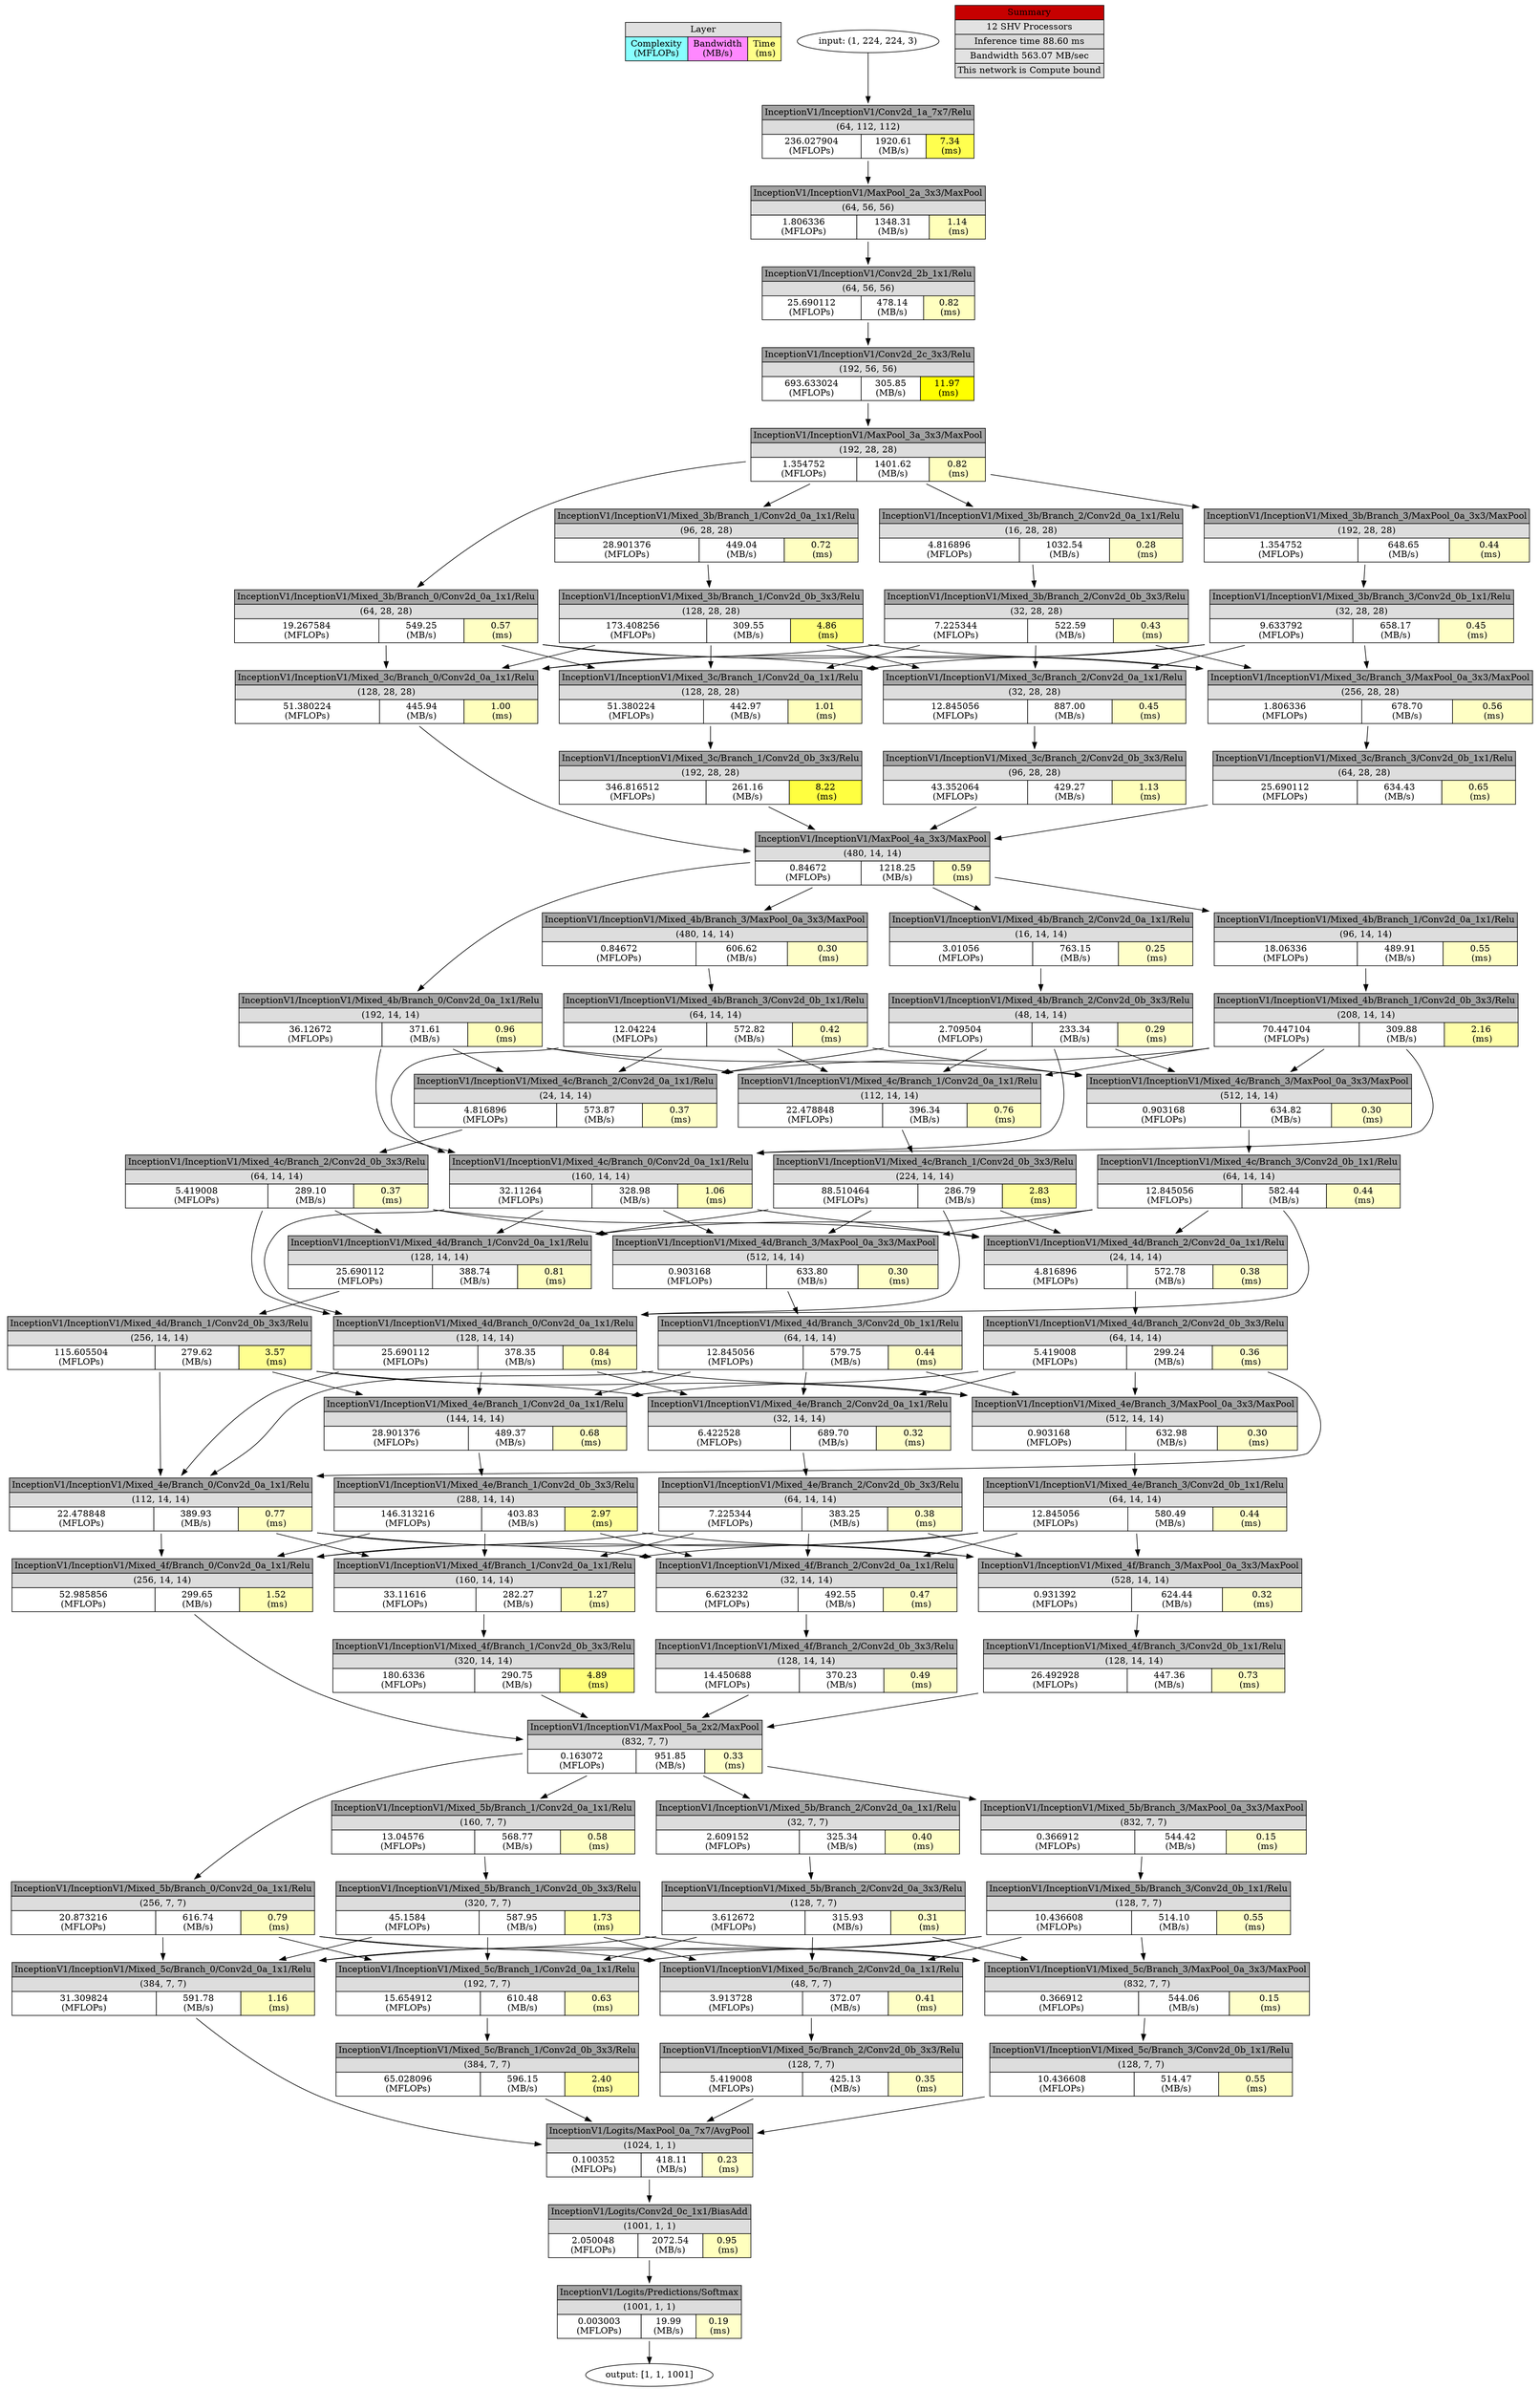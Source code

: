 digraph output {
	Legend [label=<<TABLE BORDER="0" CELLBORDER="1" CELLSPACING="0" CELLPADDING="3">
<TR><TD  BGCOLOR = "#E0E0E0" COLSPAN="3">Layer</TD></TR>
<TR><TD BGCOLOR = "#88FFFF"> Complexity <br/> (MFLOPs) </TD>
<TD BGCOLOR = "#FF88FF"> Bandwidth <br/> (MB/s) </TD>
<TD BGCOLOR = "#FFFF88"> Time <br/> (ms)</TD></TR>
</TABLE>>
 shape=plaintext]
	Input [label="input: (1, 224, 224, 3)"]
	"InceptionV1/InceptionV1/Conv2d_1a_7x7/Relu" [label=<
<TABLE BORDER="0" CELLBORDER="1" CELLSPACING="0" CELLPADDING="3">
<TR>
    <TD  BGCOLOR = "#A3A3A3" COLSPAN="3">InceptionV1/InceptionV1/Conv2d_1a_7x7/Relu</TD>
</TR>
<TR>
    <TD  BGCOLOR = "#DDDDDD" COLSPAN="3">(64, 112, 112)</TD>
</TR>
<TR>
    <TD BGCOLOR = "#FFFFFF"> 236.027904 <br/> (MFLOPs) </TD>
    <TD BGCOLOR = "#FFFFFF"> 1920.61 <br/> (MB/s) </TD>
    <TD BGCOLOR = "#FFFF4F"> 7.34 <br/> (ms)</TD>
</TR>
</TABLE>>
 shape=plaintext]
	Input -> "InceptionV1/InceptionV1/Conv2d_1a_7x7/Relu"
	"InceptionV1/InceptionV1/MaxPool_2a_3x3/MaxPool" [label=<
<TABLE BORDER="0" CELLBORDER="1" CELLSPACING="0" CELLPADDING="3">
<TR>
    <TD  BGCOLOR = "#A3A3A3" COLSPAN="3">InceptionV1/InceptionV1/MaxPool_2a_3x3/MaxPool</TD>
</TR>
<TR>
    <TD  BGCOLOR = "#DDDDDD" COLSPAN="3">(64, 56, 56)</TD>
</TR>
<TR>
    <TD BGCOLOR = "#FFFFFF"> 1.806336 <br/> (MFLOPs) </TD>
    <TD BGCOLOR = "#FFFFFF"> 1348.31 <br/> (MB/s) </TD>
    <TD BGCOLOR = "#FFFFBA"> 1.14 <br/> (ms)</TD>
</TR>
</TABLE>>
 shape=plaintext]
	"InceptionV1/InceptionV1/Conv2d_1a_7x7/Relu" -> "InceptionV1/InceptionV1/MaxPool_2a_3x3/MaxPool"
	"InceptionV1/InceptionV1/Conv2d_2b_1x1/Relu" [label=<
<TABLE BORDER="0" CELLBORDER="1" CELLSPACING="0" CELLPADDING="3">
<TR>
    <TD  BGCOLOR = "#A3A3A3" COLSPAN="3">InceptionV1/InceptionV1/Conv2d_2b_1x1/Relu</TD>
</TR>
<TR>
    <TD  BGCOLOR = "#DDDDDD" COLSPAN="3">(64, 56, 56)</TD>
</TR>
<TR>
    <TD BGCOLOR = "#FFFFFF"> 25.690112 <br/> (MFLOPs) </TD>
    <TD BGCOLOR = "#FFFFFF"> 478.14 <br/> (MB/s) </TD>
    <TD BGCOLOR = "#FFFFC0"> 0.82 <br/> (ms)</TD>
</TR>
</TABLE>>
 shape=plaintext]
	"InceptionV1/InceptionV1/MaxPool_2a_3x3/MaxPool" -> "InceptionV1/InceptionV1/Conv2d_2b_1x1/Relu"
	"InceptionV1/InceptionV1/Conv2d_2c_3x3/Relu" [label=<
<TABLE BORDER="0" CELLBORDER="1" CELLSPACING="0" CELLPADDING="3">
<TR>
    <TD  BGCOLOR = "#A3A3A3" COLSPAN="3">InceptionV1/InceptionV1/Conv2d_2c_3x3/Relu</TD>
</TR>
<TR>
    <TD  BGCOLOR = "#DDDDDD" COLSPAN="3">(192, 56, 56)</TD>
</TR>
<TR>
    <TD BGCOLOR = "#FFFFFF"> 693.633024 <br/> (MFLOPs) </TD>
    <TD BGCOLOR = "#FFFFFF"> 305.85 <br/> (MB/s) </TD>
    <TD BGCOLOR = "#FFFF0"> 11.97 <br/> (ms)</TD>
</TR>
</TABLE>>
 shape=plaintext]
	"InceptionV1/InceptionV1/Conv2d_2b_1x1/Relu" -> "InceptionV1/InceptionV1/Conv2d_2c_3x3/Relu"
	"InceptionV1/InceptionV1/MaxPool_3a_3x3/MaxPool" [label=<
<TABLE BORDER="0" CELLBORDER="1" CELLSPACING="0" CELLPADDING="3">
<TR>
    <TD  BGCOLOR = "#A3A3A3" COLSPAN="3">InceptionV1/InceptionV1/MaxPool_3a_3x3/MaxPool</TD>
</TR>
<TR>
    <TD  BGCOLOR = "#DDDDDD" COLSPAN="3">(192, 28, 28)</TD>
</TR>
<TR>
    <TD BGCOLOR = "#FFFFFF"> 1.354752 <br/> (MFLOPs) </TD>
    <TD BGCOLOR = "#FFFFFF"> 1401.62 <br/> (MB/s) </TD>
    <TD BGCOLOR = "#FFFFC0"> 0.82 <br/> (ms)</TD>
</TR>
</TABLE>>
 shape=plaintext]
	"InceptionV1/InceptionV1/Conv2d_2c_3x3/Relu" -> "InceptionV1/InceptionV1/MaxPool_3a_3x3/MaxPool"
	"InceptionV1/InceptionV1/Mixed_3b/Branch_0/Conv2d_0a_1x1/Relu" [label=<
<TABLE BORDER="0" CELLBORDER="1" CELLSPACING="0" CELLPADDING="3">
<TR>
    <TD  BGCOLOR = "#A3A3A3" COLSPAN="3">InceptionV1/InceptionV1/Mixed_3b/Branch_0/Conv2d_0a_1x1/Relu</TD>
</TR>
<TR>
    <TD  BGCOLOR = "#DDDDDD" COLSPAN="3">(64, 28, 28)</TD>
</TR>
<TR>
    <TD BGCOLOR = "#FFFFFF"> 19.267584 <br/> (MFLOPs) </TD>
    <TD BGCOLOR = "#FFFFFF"> 549.25 <br/> (MB/s) </TD>
    <TD BGCOLOR = "#FFFFC4"> 0.57 <br/> (ms)</TD>
</TR>
</TABLE>>
 shape=plaintext]
	"InceptionV1/InceptionV1/MaxPool_3a_3x3/MaxPool" -> "InceptionV1/InceptionV1/Mixed_3b/Branch_0/Conv2d_0a_1x1/Relu"
	"InceptionV1/InceptionV1/Mixed_3b/Branch_1/Conv2d_0a_1x1/Relu" [label=<
<TABLE BORDER="0" CELLBORDER="1" CELLSPACING="0" CELLPADDING="3">
<TR>
    <TD  BGCOLOR = "#A3A3A3" COLSPAN="3">InceptionV1/InceptionV1/Mixed_3b/Branch_1/Conv2d_0a_1x1/Relu</TD>
</TR>
<TR>
    <TD  BGCOLOR = "#DDDDDD" COLSPAN="3">(96, 28, 28)</TD>
</TR>
<TR>
    <TD BGCOLOR = "#FFFFFF"> 28.901376 <br/> (MFLOPs) </TD>
    <TD BGCOLOR = "#FFFFFF"> 449.04 <br/> (MB/s) </TD>
    <TD BGCOLOR = "#FFFFC2"> 0.72 <br/> (ms)</TD>
</TR>
</TABLE>>
 shape=plaintext]
	"InceptionV1/InceptionV1/MaxPool_3a_3x3/MaxPool" -> "InceptionV1/InceptionV1/Mixed_3b/Branch_1/Conv2d_0a_1x1/Relu"
	"InceptionV1/InceptionV1/Mixed_3b/Branch_1/Conv2d_0b_3x3/Relu" [label=<
<TABLE BORDER="0" CELLBORDER="1" CELLSPACING="0" CELLPADDING="3">
<TR>
    <TD  BGCOLOR = "#A3A3A3" COLSPAN="3">InceptionV1/InceptionV1/Mixed_3b/Branch_1/Conv2d_0b_3x3/Relu</TD>
</TR>
<TR>
    <TD  BGCOLOR = "#DDDDDD" COLSPAN="3">(128, 28, 28)</TD>
</TR>
<TR>
    <TD BGCOLOR = "#FFFFFF"> 173.408256 <br/> (MFLOPs) </TD>
    <TD BGCOLOR = "#FFFFFF"> 309.55 <br/> (MB/s) </TD>
    <TD BGCOLOR = "#FFFF7A"> 4.86 <br/> (ms)</TD>
</TR>
</TABLE>>
 shape=plaintext]
	"InceptionV1/InceptionV1/Mixed_3b/Branch_1/Conv2d_0a_1x1/Relu" -> "InceptionV1/InceptionV1/Mixed_3b/Branch_1/Conv2d_0b_3x3/Relu"
	"InceptionV1/InceptionV1/Mixed_3b/Branch_2/Conv2d_0a_1x1/Relu" [label=<
<TABLE BORDER="0" CELLBORDER="1" CELLSPACING="0" CELLPADDING="3">
<TR>
    <TD  BGCOLOR = "#A3A3A3" COLSPAN="3">InceptionV1/InceptionV1/Mixed_3b/Branch_2/Conv2d_0a_1x1/Relu</TD>
</TR>
<TR>
    <TD  BGCOLOR = "#DDDDDD" COLSPAN="3">(16, 28, 28)</TD>
</TR>
<TR>
    <TD BGCOLOR = "#FFFFFF"> 4.816896 <br/> (MFLOPs) </TD>
    <TD BGCOLOR = "#FFFFFF"> 1032.54 <br/> (MB/s) </TD>
    <TD BGCOLOR = "#FFFFC9"> 0.28 <br/> (ms)</TD>
</TR>
</TABLE>>
 shape=plaintext]
	"InceptionV1/InceptionV1/MaxPool_3a_3x3/MaxPool" -> "InceptionV1/InceptionV1/Mixed_3b/Branch_2/Conv2d_0a_1x1/Relu"
	"InceptionV1/InceptionV1/Mixed_3b/Branch_2/Conv2d_0b_3x3/Relu" [label=<
<TABLE BORDER="0" CELLBORDER="1" CELLSPACING="0" CELLPADDING="3">
<TR>
    <TD  BGCOLOR = "#A3A3A3" COLSPAN="3">InceptionV1/InceptionV1/Mixed_3b/Branch_2/Conv2d_0b_3x3/Relu</TD>
</TR>
<TR>
    <TD  BGCOLOR = "#DDDDDD" COLSPAN="3">(32, 28, 28)</TD>
</TR>
<TR>
    <TD BGCOLOR = "#FFFFFF"> 7.225344 <br/> (MFLOPs) </TD>
    <TD BGCOLOR = "#FFFFFF"> 522.59 <br/> (MB/s) </TD>
    <TD BGCOLOR = "#FFFFC7"> 0.43 <br/> (ms)</TD>
</TR>
</TABLE>>
 shape=plaintext]
	"InceptionV1/InceptionV1/Mixed_3b/Branch_2/Conv2d_0a_1x1/Relu" -> "InceptionV1/InceptionV1/Mixed_3b/Branch_2/Conv2d_0b_3x3/Relu"
	"InceptionV1/InceptionV1/Mixed_3b/Branch_3/MaxPool_0a_3x3/MaxPool" [label=<
<TABLE BORDER="0" CELLBORDER="1" CELLSPACING="0" CELLPADDING="3">
<TR>
    <TD  BGCOLOR = "#A3A3A3" COLSPAN="3">InceptionV1/InceptionV1/Mixed_3b/Branch_3/MaxPool_0a_3x3/MaxPool</TD>
</TR>
<TR>
    <TD  BGCOLOR = "#DDDDDD" COLSPAN="3">(192, 28, 28)</TD>
</TR>
<TR>
    <TD BGCOLOR = "#FFFFFF"> 1.354752 <br/> (MFLOPs) </TD>
    <TD BGCOLOR = "#FFFFFF"> 648.65 <br/> (MB/s) </TD>
    <TD BGCOLOR = "#FFFFC6"> 0.44 <br/> (ms)</TD>
</TR>
</TABLE>>
 shape=plaintext]
	"InceptionV1/InceptionV1/MaxPool_3a_3x3/MaxPool" -> "InceptionV1/InceptionV1/Mixed_3b/Branch_3/MaxPool_0a_3x3/MaxPool"
	"InceptionV1/InceptionV1/Mixed_3b/Branch_3/Conv2d_0b_1x1/Relu" [label=<
<TABLE BORDER="0" CELLBORDER="1" CELLSPACING="0" CELLPADDING="3">
<TR>
    <TD  BGCOLOR = "#A3A3A3" COLSPAN="3">InceptionV1/InceptionV1/Mixed_3b/Branch_3/Conv2d_0b_1x1/Relu</TD>
</TR>
<TR>
    <TD  BGCOLOR = "#DDDDDD" COLSPAN="3">(32, 28, 28)</TD>
</TR>
<TR>
    <TD BGCOLOR = "#FFFFFF"> 9.633792 <br/> (MFLOPs) </TD>
    <TD BGCOLOR = "#FFFFFF"> 658.17 <br/> (MB/s) </TD>
    <TD BGCOLOR = "#FFFFC6"> 0.45 <br/> (ms)</TD>
</TR>
</TABLE>>
 shape=plaintext]
	"InceptionV1/InceptionV1/Mixed_3b/Branch_3/MaxPool_0a_3x3/MaxPool" -> "InceptionV1/InceptionV1/Mixed_3b/Branch_3/Conv2d_0b_1x1/Relu"
	"InceptionV1/InceptionV1/Mixed_3c/Branch_0/Conv2d_0a_1x1/Relu" [label=<
<TABLE BORDER="0" CELLBORDER="1" CELLSPACING="0" CELLPADDING="3">
<TR>
    <TD  BGCOLOR = "#A3A3A3" COLSPAN="3">InceptionV1/InceptionV1/Mixed_3c/Branch_0/Conv2d_0a_1x1/Relu</TD>
</TR>
<TR>
    <TD  BGCOLOR = "#DDDDDD" COLSPAN="3">(128, 28, 28)</TD>
</TR>
<TR>
    <TD BGCOLOR = "#FFFFFF"> 51.380224 <br/> (MFLOPs) </TD>
    <TD BGCOLOR = "#FFFFFF"> 445.94 <br/> (MB/s) </TD>
    <TD BGCOLOR = "#FFFFBD"> 1.00 <br/> (ms)</TD>
</TR>
</TABLE>>
 shape=plaintext]
	"InceptionV1/InceptionV1/Mixed_3b/Branch_0/Conv2d_0a_1x1/Relu" -> "InceptionV1/InceptionV1/Mixed_3c/Branch_0/Conv2d_0a_1x1/Relu"
	"InceptionV1/InceptionV1/Mixed_3b/Branch_1/Conv2d_0b_3x3/Relu" -> "InceptionV1/InceptionV1/Mixed_3c/Branch_0/Conv2d_0a_1x1/Relu"
	"InceptionV1/InceptionV1/Mixed_3b/Branch_2/Conv2d_0b_3x3/Relu" -> "InceptionV1/InceptionV1/Mixed_3c/Branch_0/Conv2d_0a_1x1/Relu"
	"InceptionV1/InceptionV1/Mixed_3b/Branch_3/Conv2d_0b_1x1/Relu" -> "InceptionV1/InceptionV1/Mixed_3c/Branch_0/Conv2d_0a_1x1/Relu"
	"InceptionV1/InceptionV1/Mixed_3c/Branch_1/Conv2d_0a_1x1/Relu" [label=<
<TABLE BORDER="0" CELLBORDER="1" CELLSPACING="0" CELLPADDING="3">
<TR>
    <TD  BGCOLOR = "#A3A3A3" COLSPAN="3">InceptionV1/InceptionV1/Mixed_3c/Branch_1/Conv2d_0a_1x1/Relu</TD>
</TR>
<TR>
    <TD  BGCOLOR = "#DDDDDD" COLSPAN="3">(128, 28, 28)</TD>
</TR>
<TR>
    <TD BGCOLOR = "#FFFFFF"> 51.380224 <br/> (MFLOPs) </TD>
    <TD BGCOLOR = "#FFFFFF"> 442.97 <br/> (MB/s) </TD>
    <TD BGCOLOR = "#FFFFBD"> 1.01 <br/> (ms)</TD>
</TR>
</TABLE>>
 shape=plaintext]
	"InceptionV1/InceptionV1/Mixed_3b/Branch_0/Conv2d_0a_1x1/Relu" -> "InceptionV1/InceptionV1/Mixed_3c/Branch_1/Conv2d_0a_1x1/Relu"
	"InceptionV1/InceptionV1/Mixed_3b/Branch_1/Conv2d_0b_3x3/Relu" -> "InceptionV1/InceptionV1/Mixed_3c/Branch_1/Conv2d_0a_1x1/Relu"
	"InceptionV1/InceptionV1/Mixed_3b/Branch_2/Conv2d_0b_3x3/Relu" -> "InceptionV1/InceptionV1/Mixed_3c/Branch_1/Conv2d_0a_1x1/Relu"
	"InceptionV1/InceptionV1/Mixed_3b/Branch_3/Conv2d_0b_1x1/Relu" -> "InceptionV1/InceptionV1/Mixed_3c/Branch_1/Conv2d_0a_1x1/Relu"
	"InceptionV1/InceptionV1/Mixed_3c/Branch_1/Conv2d_0b_3x3/Relu" [label=<
<TABLE BORDER="0" CELLBORDER="1" CELLSPACING="0" CELLPADDING="3">
<TR>
    <TD  BGCOLOR = "#A3A3A3" COLSPAN="3">InceptionV1/InceptionV1/Mixed_3c/Branch_1/Conv2d_0b_3x3/Relu</TD>
</TR>
<TR>
    <TD  BGCOLOR = "#DDDDDD" COLSPAN="3">(192, 28, 28)</TD>
</TR>
<TR>
    <TD BGCOLOR = "#FFFFFF"> 346.816512 <br/> (MFLOPs) </TD>
    <TD BGCOLOR = "#FFFFFF"> 261.16 <br/> (MB/s) </TD>
    <TD BGCOLOR = "#FFFF40"> 8.22 <br/> (ms)</TD>
</TR>
</TABLE>>
 shape=plaintext]
	"InceptionV1/InceptionV1/Mixed_3c/Branch_1/Conv2d_0a_1x1/Relu" -> "InceptionV1/InceptionV1/Mixed_3c/Branch_1/Conv2d_0b_3x3/Relu"
	"InceptionV1/InceptionV1/Mixed_3c/Branch_2/Conv2d_0a_1x1/Relu" [label=<
<TABLE BORDER="0" CELLBORDER="1" CELLSPACING="0" CELLPADDING="3">
<TR>
    <TD  BGCOLOR = "#A3A3A3" COLSPAN="3">InceptionV1/InceptionV1/Mixed_3c/Branch_2/Conv2d_0a_1x1/Relu</TD>
</TR>
<TR>
    <TD  BGCOLOR = "#DDDDDD" COLSPAN="3">(32, 28, 28)</TD>
</TR>
<TR>
    <TD BGCOLOR = "#FFFFFF"> 12.845056 <br/> (MFLOPs) </TD>
    <TD BGCOLOR = "#FFFFFF"> 887.00 <br/> (MB/s) </TD>
    <TD BGCOLOR = "#FFFFC6"> 0.45 <br/> (ms)</TD>
</TR>
</TABLE>>
 shape=plaintext]
	"InceptionV1/InceptionV1/Mixed_3b/Branch_0/Conv2d_0a_1x1/Relu" -> "InceptionV1/InceptionV1/Mixed_3c/Branch_2/Conv2d_0a_1x1/Relu"
	"InceptionV1/InceptionV1/Mixed_3b/Branch_1/Conv2d_0b_3x3/Relu" -> "InceptionV1/InceptionV1/Mixed_3c/Branch_2/Conv2d_0a_1x1/Relu"
	"InceptionV1/InceptionV1/Mixed_3b/Branch_2/Conv2d_0b_3x3/Relu" -> "InceptionV1/InceptionV1/Mixed_3c/Branch_2/Conv2d_0a_1x1/Relu"
	"InceptionV1/InceptionV1/Mixed_3b/Branch_3/Conv2d_0b_1x1/Relu" -> "InceptionV1/InceptionV1/Mixed_3c/Branch_2/Conv2d_0a_1x1/Relu"
	"InceptionV1/InceptionV1/Mixed_3c/Branch_2/Conv2d_0b_3x3/Relu" [label=<
<TABLE BORDER="0" CELLBORDER="1" CELLSPACING="0" CELLPADDING="3">
<TR>
    <TD  BGCOLOR = "#A3A3A3" COLSPAN="3">InceptionV1/InceptionV1/Mixed_3c/Branch_2/Conv2d_0b_3x3/Relu</TD>
</TR>
<TR>
    <TD  BGCOLOR = "#DDDDDD" COLSPAN="3">(96, 28, 28)</TD>
</TR>
<TR>
    <TD BGCOLOR = "#FFFFFF"> 43.352064 <br/> (MFLOPs) </TD>
    <TD BGCOLOR = "#FFFFFF"> 429.27 <br/> (MB/s) </TD>
    <TD BGCOLOR = "#FFFFBB"> 1.13 <br/> (ms)</TD>
</TR>
</TABLE>>
 shape=plaintext]
	"InceptionV1/InceptionV1/Mixed_3c/Branch_2/Conv2d_0a_1x1/Relu" -> "InceptionV1/InceptionV1/Mixed_3c/Branch_2/Conv2d_0b_3x3/Relu"
	"InceptionV1/InceptionV1/Mixed_3c/Branch_3/MaxPool_0a_3x3/MaxPool" [label=<
<TABLE BORDER="0" CELLBORDER="1" CELLSPACING="0" CELLPADDING="3">
<TR>
    <TD  BGCOLOR = "#A3A3A3" COLSPAN="3">InceptionV1/InceptionV1/Mixed_3c/Branch_3/MaxPool_0a_3x3/MaxPool</TD>
</TR>
<TR>
    <TD  BGCOLOR = "#DDDDDD" COLSPAN="3">(256, 28, 28)</TD>
</TR>
<TR>
    <TD BGCOLOR = "#FFFFFF"> 1.806336 <br/> (MFLOPs) </TD>
    <TD BGCOLOR = "#FFFFFF"> 678.70 <br/> (MB/s) </TD>
    <TD BGCOLOR = "#FFFFC4"> 0.56 <br/> (ms)</TD>
</TR>
</TABLE>>
 shape=plaintext]
	"InceptionV1/InceptionV1/Mixed_3b/Branch_0/Conv2d_0a_1x1/Relu" -> "InceptionV1/InceptionV1/Mixed_3c/Branch_3/MaxPool_0a_3x3/MaxPool"
	"InceptionV1/InceptionV1/Mixed_3b/Branch_1/Conv2d_0b_3x3/Relu" -> "InceptionV1/InceptionV1/Mixed_3c/Branch_3/MaxPool_0a_3x3/MaxPool"
	"InceptionV1/InceptionV1/Mixed_3b/Branch_2/Conv2d_0b_3x3/Relu" -> "InceptionV1/InceptionV1/Mixed_3c/Branch_3/MaxPool_0a_3x3/MaxPool"
	"InceptionV1/InceptionV1/Mixed_3b/Branch_3/Conv2d_0b_1x1/Relu" -> "InceptionV1/InceptionV1/Mixed_3c/Branch_3/MaxPool_0a_3x3/MaxPool"
	"InceptionV1/InceptionV1/Mixed_3c/Branch_3/Conv2d_0b_1x1/Relu" [label=<
<TABLE BORDER="0" CELLBORDER="1" CELLSPACING="0" CELLPADDING="3">
<TR>
    <TD  BGCOLOR = "#A3A3A3" COLSPAN="3">InceptionV1/InceptionV1/Mixed_3c/Branch_3/Conv2d_0b_1x1/Relu</TD>
</TR>
<TR>
    <TD  BGCOLOR = "#DDDDDD" COLSPAN="3">(64, 28, 28)</TD>
</TR>
<TR>
    <TD BGCOLOR = "#FFFFFF"> 25.690112 <br/> (MFLOPs) </TD>
    <TD BGCOLOR = "#FFFFFF"> 634.43 <br/> (MB/s) </TD>
    <TD BGCOLOR = "#FFFFC3"> 0.65 <br/> (ms)</TD>
</TR>
</TABLE>>
 shape=plaintext]
	"InceptionV1/InceptionV1/Mixed_3c/Branch_3/MaxPool_0a_3x3/MaxPool" -> "InceptionV1/InceptionV1/Mixed_3c/Branch_3/Conv2d_0b_1x1/Relu"
	"InceptionV1/InceptionV1/MaxPool_4a_3x3/MaxPool" [label=<
<TABLE BORDER="0" CELLBORDER="1" CELLSPACING="0" CELLPADDING="3">
<TR>
    <TD  BGCOLOR = "#A3A3A3" COLSPAN="3">InceptionV1/InceptionV1/MaxPool_4a_3x3/MaxPool</TD>
</TR>
<TR>
    <TD  BGCOLOR = "#DDDDDD" COLSPAN="3">(480, 14, 14)</TD>
</TR>
<TR>
    <TD BGCOLOR = "#FFFFFF"> 0.84672 <br/> (MFLOPs) </TD>
    <TD BGCOLOR = "#FFFFFF"> 1218.25 <br/> (MB/s) </TD>
    <TD BGCOLOR = "#FFFFC4"> 0.59 <br/> (ms)</TD>
</TR>
</TABLE>>
 shape=plaintext]
	"InceptionV1/InceptionV1/Mixed_3c/Branch_0/Conv2d_0a_1x1/Relu" -> "InceptionV1/InceptionV1/MaxPool_4a_3x3/MaxPool"
	"InceptionV1/InceptionV1/Mixed_3c/Branch_1/Conv2d_0b_3x3/Relu" -> "InceptionV1/InceptionV1/MaxPool_4a_3x3/MaxPool"
	"InceptionV1/InceptionV1/Mixed_3c/Branch_2/Conv2d_0b_3x3/Relu" -> "InceptionV1/InceptionV1/MaxPool_4a_3x3/MaxPool"
	"InceptionV1/InceptionV1/Mixed_3c/Branch_3/Conv2d_0b_1x1/Relu" -> "InceptionV1/InceptionV1/MaxPool_4a_3x3/MaxPool"
	"InceptionV1/InceptionV1/Mixed_4b/Branch_0/Conv2d_0a_1x1/Relu" [label=<
<TABLE BORDER="0" CELLBORDER="1" CELLSPACING="0" CELLPADDING="3">
<TR>
    <TD  BGCOLOR = "#A3A3A3" COLSPAN="3">InceptionV1/InceptionV1/Mixed_4b/Branch_0/Conv2d_0a_1x1/Relu</TD>
</TR>
<TR>
    <TD  BGCOLOR = "#DDDDDD" COLSPAN="3">(192, 14, 14)</TD>
</TR>
<TR>
    <TD BGCOLOR = "#FFFFFF"> 36.12672 <br/> (MFLOPs) </TD>
    <TD BGCOLOR = "#FFFFFF"> 371.61 <br/> (MB/s) </TD>
    <TD BGCOLOR = "#FFFFBD"> 0.96 <br/> (ms)</TD>
</TR>
</TABLE>>
 shape=plaintext]
	"InceptionV1/InceptionV1/MaxPool_4a_3x3/MaxPool" -> "InceptionV1/InceptionV1/Mixed_4b/Branch_0/Conv2d_0a_1x1/Relu"
	"InceptionV1/InceptionV1/Mixed_4b/Branch_1/Conv2d_0a_1x1/Relu" [label=<
<TABLE BORDER="0" CELLBORDER="1" CELLSPACING="0" CELLPADDING="3">
<TR>
    <TD  BGCOLOR = "#A3A3A3" COLSPAN="3">InceptionV1/InceptionV1/Mixed_4b/Branch_1/Conv2d_0a_1x1/Relu</TD>
</TR>
<TR>
    <TD  BGCOLOR = "#DDDDDD" COLSPAN="3">(96, 14, 14)</TD>
</TR>
<TR>
    <TD BGCOLOR = "#FFFFFF"> 18.06336 <br/> (MFLOPs) </TD>
    <TD BGCOLOR = "#FFFFFF"> 489.91 <br/> (MB/s) </TD>
    <TD BGCOLOR = "#FFFFC5"> 0.55 <br/> (ms)</TD>
</TR>
</TABLE>>
 shape=plaintext]
	"InceptionV1/InceptionV1/MaxPool_4a_3x3/MaxPool" -> "InceptionV1/InceptionV1/Mixed_4b/Branch_1/Conv2d_0a_1x1/Relu"
	"InceptionV1/InceptionV1/Mixed_4b/Branch_1/Conv2d_0b_3x3/Relu" [label=<
<TABLE BORDER="0" CELLBORDER="1" CELLSPACING="0" CELLPADDING="3">
<TR>
    <TD  BGCOLOR = "#A3A3A3" COLSPAN="3">InceptionV1/InceptionV1/Mixed_4b/Branch_1/Conv2d_0b_3x3/Relu</TD>
</TR>
<TR>
    <TD  BGCOLOR = "#DDDDDD" COLSPAN="3">(208, 14, 14)</TD>
</TR>
<TR>
    <TD BGCOLOR = "#FFFFFF"> 70.447104 <br/> (MFLOPs) </TD>
    <TD BGCOLOR = "#FFFFFF"> 309.88 <br/> (MB/s) </TD>
    <TD BGCOLOR = "#FFFFA9"> 2.16 <br/> (ms)</TD>
</TR>
</TABLE>>
 shape=plaintext]
	"InceptionV1/InceptionV1/Mixed_4b/Branch_1/Conv2d_0a_1x1/Relu" -> "InceptionV1/InceptionV1/Mixed_4b/Branch_1/Conv2d_0b_3x3/Relu"
	"InceptionV1/InceptionV1/Mixed_4b/Branch_2/Conv2d_0a_1x1/Relu" [label=<
<TABLE BORDER="0" CELLBORDER="1" CELLSPACING="0" CELLPADDING="3">
<TR>
    <TD  BGCOLOR = "#A3A3A3" COLSPAN="3">InceptionV1/InceptionV1/Mixed_4b/Branch_2/Conv2d_0a_1x1/Relu</TD>
</TR>
<TR>
    <TD  BGCOLOR = "#DDDDDD" COLSPAN="3">(16, 14, 14)</TD>
</TR>
<TR>
    <TD BGCOLOR = "#FFFFFF"> 3.01056 <br/> (MFLOPs) </TD>
    <TD BGCOLOR = "#FFFFFF"> 763.15 <br/> (MB/s) </TD>
    <TD BGCOLOR = "#FFFFCA"> 0.25 <br/> (ms)</TD>
</TR>
</TABLE>>
 shape=plaintext]
	"InceptionV1/InceptionV1/MaxPool_4a_3x3/MaxPool" -> "InceptionV1/InceptionV1/Mixed_4b/Branch_2/Conv2d_0a_1x1/Relu"
	"InceptionV1/InceptionV1/Mixed_4b/Branch_2/Conv2d_0b_3x3/Relu" [label=<
<TABLE BORDER="0" CELLBORDER="1" CELLSPACING="0" CELLPADDING="3">
<TR>
    <TD  BGCOLOR = "#A3A3A3" COLSPAN="3">InceptionV1/InceptionV1/Mixed_4b/Branch_2/Conv2d_0b_3x3/Relu</TD>
</TR>
<TR>
    <TD  BGCOLOR = "#DDDDDD" COLSPAN="3">(48, 14, 14)</TD>
</TR>
<TR>
    <TD BGCOLOR = "#FFFFFF"> 2.709504 <br/> (MFLOPs) </TD>
    <TD BGCOLOR = "#FFFFFF"> 233.34 <br/> (MB/s) </TD>
    <TD BGCOLOR = "#FFFFC9"> 0.29 <br/> (ms)</TD>
</TR>
</TABLE>>
 shape=plaintext]
	"InceptionV1/InceptionV1/Mixed_4b/Branch_2/Conv2d_0a_1x1/Relu" -> "InceptionV1/InceptionV1/Mixed_4b/Branch_2/Conv2d_0b_3x3/Relu"
	"InceptionV1/InceptionV1/Mixed_4b/Branch_3/MaxPool_0a_3x3/MaxPool" [label=<
<TABLE BORDER="0" CELLBORDER="1" CELLSPACING="0" CELLPADDING="3">
<TR>
    <TD  BGCOLOR = "#A3A3A3" COLSPAN="3">InceptionV1/InceptionV1/Mixed_4b/Branch_3/MaxPool_0a_3x3/MaxPool</TD>
</TR>
<TR>
    <TD  BGCOLOR = "#DDDDDD" COLSPAN="3">(480, 14, 14)</TD>
</TR>
<TR>
    <TD BGCOLOR = "#FFFFFF"> 0.84672 <br/> (MFLOPs) </TD>
    <TD BGCOLOR = "#FFFFFF"> 606.62 <br/> (MB/s) </TD>
    <TD BGCOLOR = "#FFFFC9"> 0.30 <br/> (ms)</TD>
</TR>
</TABLE>>
 shape=plaintext]
	"InceptionV1/InceptionV1/MaxPool_4a_3x3/MaxPool" -> "InceptionV1/InceptionV1/Mixed_4b/Branch_3/MaxPool_0a_3x3/MaxPool"
	"InceptionV1/InceptionV1/Mixed_4b/Branch_3/Conv2d_0b_1x1/Relu" [label=<
<TABLE BORDER="0" CELLBORDER="1" CELLSPACING="0" CELLPADDING="3">
<TR>
    <TD  BGCOLOR = "#A3A3A3" COLSPAN="3">InceptionV1/InceptionV1/Mixed_4b/Branch_3/Conv2d_0b_1x1/Relu</TD>
</TR>
<TR>
    <TD  BGCOLOR = "#DDDDDD" COLSPAN="3">(64, 14, 14)</TD>
</TR>
<TR>
    <TD BGCOLOR = "#FFFFFF"> 12.04224 <br/> (MFLOPs) </TD>
    <TD BGCOLOR = "#FFFFFF"> 572.82 <br/> (MB/s) </TD>
    <TD BGCOLOR = "#FFFFC7"> 0.42 <br/> (ms)</TD>
</TR>
</TABLE>>
 shape=plaintext]
	"InceptionV1/InceptionV1/Mixed_4b/Branch_3/MaxPool_0a_3x3/MaxPool" -> "InceptionV1/InceptionV1/Mixed_4b/Branch_3/Conv2d_0b_1x1/Relu"
	"InceptionV1/InceptionV1/Mixed_4c/Branch_0/Conv2d_0a_1x1/Relu" [label=<
<TABLE BORDER="0" CELLBORDER="1" CELLSPACING="0" CELLPADDING="3">
<TR>
    <TD  BGCOLOR = "#A3A3A3" COLSPAN="3">InceptionV1/InceptionV1/Mixed_4c/Branch_0/Conv2d_0a_1x1/Relu</TD>
</TR>
<TR>
    <TD  BGCOLOR = "#DDDDDD" COLSPAN="3">(160, 14, 14)</TD>
</TR>
<TR>
    <TD BGCOLOR = "#FFFFFF"> 32.11264 <br/> (MFLOPs) </TD>
    <TD BGCOLOR = "#FFFFFF"> 328.98 <br/> (MB/s) </TD>
    <TD BGCOLOR = "#FFFFBC"> 1.06 <br/> (ms)</TD>
</TR>
</TABLE>>
 shape=plaintext]
	"InceptionV1/InceptionV1/Mixed_4b/Branch_0/Conv2d_0a_1x1/Relu" -> "InceptionV1/InceptionV1/Mixed_4c/Branch_0/Conv2d_0a_1x1/Relu"
	"InceptionV1/InceptionV1/Mixed_4b/Branch_1/Conv2d_0b_3x3/Relu" -> "InceptionV1/InceptionV1/Mixed_4c/Branch_0/Conv2d_0a_1x1/Relu"
	"InceptionV1/InceptionV1/Mixed_4b/Branch_2/Conv2d_0b_3x3/Relu" -> "InceptionV1/InceptionV1/Mixed_4c/Branch_0/Conv2d_0a_1x1/Relu"
	"InceptionV1/InceptionV1/Mixed_4b/Branch_3/Conv2d_0b_1x1/Relu" -> "InceptionV1/InceptionV1/Mixed_4c/Branch_0/Conv2d_0a_1x1/Relu"
	"InceptionV1/InceptionV1/Mixed_4c/Branch_1/Conv2d_0a_1x1/Relu" [label=<
<TABLE BORDER="0" CELLBORDER="1" CELLSPACING="0" CELLPADDING="3">
<TR>
    <TD  BGCOLOR = "#A3A3A3" COLSPAN="3">InceptionV1/InceptionV1/Mixed_4c/Branch_1/Conv2d_0a_1x1/Relu</TD>
</TR>
<TR>
    <TD  BGCOLOR = "#DDDDDD" COLSPAN="3">(112, 14, 14)</TD>
</TR>
<TR>
    <TD BGCOLOR = "#FFFFFF"> 22.478848 <br/> (MFLOPs) </TD>
    <TD BGCOLOR = "#FFFFFF"> 396.34 <br/> (MB/s) </TD>
    <TD BGCOLOR = "#FFFFC1"> 0.76 <br/> (ms)</TD>
</TR>
</TABLE>>
 shape=plaintext]
	"InceptionV1/InceptionV1/Mixed_4b/Branch_0/Conv2d_0a_1x1/Relu" -> "InceptionV1/InceptionV1/Mixed_4c/Branch_1/Conv2d_0a_1x1/Relu"
	"InceptionV1/InceptionV1/Mixed_4b/Branch_1/Conv2d_0b_3x3/Relu" -> "InceptionV1/InceptionV1/Mixed_4c/Branch_1/Conv2d_0a_1x1/Relu"
	"InceptionV1/InceptionV1/Mixed_4b/Branch_2/Conv2d_0b_3x3/Relu" -> "InceptionV1/InceptionV1/Mixed_4c/Branch_1/Conv2d_0a_1x1/Relu"
	"InceptionV1/InceptionV1/Mixed_4b/Branch_3/Conv2d_0b_1x1/Relu" -> "InceptionV1/InceptionV1/Mixed_4c/Branch_1/Conv2d_0a_1x1/Relu"
	"InceptionV1/InceptionV1/Mixed_4c/Branch_1/Conv2d_0b_3x3/Relu" [label=<
<TABLE BORDER="0" CELLBORDER="1" CELLSPACING="0" CELLPADDING="3">
<TR>
    <TD  BGCOLOR = "#A3A3A3" COLSPAN="3">InceptionV1/InceptionV1/Mixed_4c/Branch_1/Conv2d_0b_3x3/Relu</TD>
</TR>
<TR>
    <TD  BGCOLOR = "#DDDDDD" COLSPAN="3">(224, 14, 14)</TD>
</TR>
<TR>
    <TD BGCOLOR = "#FFFFFF"> 88.510464 <br/> (MFLOPs) </TD>
    <TD BGCOLOR = "#FFFFFF"> 286.79 <br/> (MB/s) </TD>
    <TD BGCOLOR = "#FFFF9D"> 2.83 <br/> (ms)</TD>
</TR>
</TABLE>>
 shape=plaintext]
	"InceptionV1/InceptionV1/Mixed_4c/Branch_1/Conv2d_0a_1x1/Relu" -> "InceptionV1/InceptionV1/Mixed_4c/Branch_1/Conv2d_0b_3x3/Relu"
	"InceptionV1/InceptionV1/Mixed_4c/Branch_2/Conv2d_0a_1x1/Relu" [label=<
<TABLE BORDER="0" CELLBORDER="1" CELLSPACING="0" CELLPADDING="3">
<TR>
    <TD  BGCOLOR = "#A3A3A3" COLSPAN="3">InceptionV1/InceptionV1/Mixed_4c/Branch_2/Conv2d_0a_1x1/Relu</TD>
</TR>
<TR>
    <TD  BGCOLOR = "#DDDDDD" COLSPAN="3">(24, 14, 14)</TD>
</TR>
<TR>
    <TD BGCOLOR = "#FFFFFF"> 4.816896 <br/> (MFLOPs) </TD>
    <TD BGCOLOR = "#FFFFFF"> 573.87 <br/> (MB/s) </TD>
    <TD BGCOLOR = "#FFFFC8"> 0.37 <br/> (ms)</TD>
</TR>
</TABLE>>
 shape=plaintext]
	"InceptionV1/InceptionV1/Mixed_4b/Branch_0/Conv2d_0a_1x1/Relu" -> "InceptionV1/InceptionV1/Mixed_4c/Branch_2/Conv2d_0a_1x1/Relu"
	"InceptionV1/InceptionV1/Mixed_4b/Branch_1/Conv2d_0b_3x3/Relu" -> "InceptionV1/InceptionV1/Mixed_4c/Branch_2/Conv2d_0a_1x1/Relu"
	"InceptionV1/InceptionV1/Mixed_4b/Branch_2/Conv2d_0b_3x3/Relu" -> "InceptionV1/InceptionV1/Mixed_4c/Branch_2/Conv2d_0a_1x1/Relu"
	"InceptionV1/InceptionV1/Mixed_4b/Branch_3/Conv2d_0b_1x1/Relu" -> "InceptionV1/InceptionV1/Mixed_4c/Branch_2/Conv2d_0a_1x1/Relu"
	"InceptionV1/InceptionV1/Mixed_4c/Branch_2/Conv2d_0b_3x3/Relu" [label=<
<TABLE BORDER="0" CELLBORDER="1" CELLSPACING="0" CELLPADDING="3">
<TR>
    <TD  BGCOLOR = "#A3A3A3" COLSPAN="3">InceptionV1/InceptionV1/Mixed_4c/Branch_2/Conv2d_0b_3x3/Relu</TD>
</TR>
<TR>
    <TD  BGCOLOR = "#DDDDDD" COLSPAN="3">(64, 14, 14)</TD>
</TR>
<TR>
    <TD BGCOLOR = "#FFFFFF"> 5.419008 <br/> (MFLOPs) </TD>
    <TD BGCOLOR = "#FFFFFF"> 289.10 <br/> (MB/s) </TD>
    <TD BGCOLOR = "#FFFFC8"> 0.37 <br/> (ms)</TD>
</TR>
</TABLE>>
 shape=plaintext]
	"InceptionV1/InceptionV1/Mixed_4c/Branch_2/Conv2d_0a_1x1/Relu" -> "InceptionV1/InceptionV1/Mixed_4c/Branch_2/Conv2d_0b_3x3/Relu"
	"InceptionV1/InceptionV1/Mixed_4c/Branch_3/MaxPool_0a_3x3/MaxPool" [label=<
<TABLE BORDER="0" CELLBORDER="1" CELLSPACING="0" CELLPADDING="3">
<TR>
    <TD  BGCOLOR = "#A3A3A3" COLSPAN="3">InceptionV1/InceptionV1/Mixed_4c/Branch_3/MaxPool_0a_3x3/MaxPool</TD>
</TR>
<TR>
    <TD  BGCOLOR = "#DDDDDD" COLSPAN="3">(512, 14, 14)</TD>
</TR>
<TR>
    <TD BGCOLOR = "#FFFFFF"> 0.903168 <br/> (MFLOPs) </TD>
    <TD BGCOLOR = "#FFFFFF"> 634.82 <br/> (MB/s) </TD>
    <TD BGCOLOR = "#FFFFC9"> 0.30 <br/> (ms)</TD>
</TR>
</TABLE>>
 shape=plaintext]
	"InceptionV1/InceptionV1/Mixed_4b/Branch_0/Conv2d_0a_1x1/Relu" -> "InceptionV1/InceptionV1/Mixed_4c/Branch_3/MaxPool_0a_3x3/MaxPool"
	"InceptionV1/InceptionV1/Mixed_4b/Branch_1/Conv2d_0b_3x3/Relu" -> "InceptionV1/InceptionV1/Mixed_4c/Branch_3/MaxPool_0a_3x3/MaxPool"
	"InceptionV1/InceptionV1/Mixed_4b/Branch_2/Conv2d_0b_3x3/Relu" -> "InceptionV1/InceptionV1/Mixed_4c/Branch_3/MaxPool_0a_3x3/MaxPool"
	"InceptionV1/InceptionV1/Mixed_4b/Branch_3/Conv2d_0b_1x1/Relu" -> "InceptionV1/InceptionV1/Mixed_4c/Branch_3/MaxPool_0a_3x3/MaxPool"
	"InceptionV1/InceptionV1/Mixed_4c/Branch_3/Conv2d_0b_1x1/Relu" [label=<
<TABLE BORDER="0" CELLBORDER="1" CELLSPACING="0" CELLPADDING="3">
<TR>
    <TD  BGCOLOR = "#A3A3A3" COLSPAN="3">InceptionV1/InceptionV1/Mixed_4c/Branch_3/Conv2d_0b_1x1/Relu</TD>
</TR>
<TR>
    <TD  BGCOLOR = "#DDDDDD" COLSPAN="3">(64, 14, 14)</TD>
</TR>
<TR>
    <TD BGCOLOR = "#FFFFFF"> 12.845056 <br/> (MFLOPs) </TD>
    <TD BGCOLOR = "#FFFFFF"> 582.44 <br/> (MB/s) </TD>
    <TD BGCOLOR = "#FFFFC6"> 0.44 <br/> (ms)</TD>
</TR>
</TABLE>>
 shape=plaintext]
	"InceptionV1/InceptionV1/Mixed_4c/Branch_3/MaxPool_0a_3x3/MaxPool" -> "InceptionV1/InceptionV1/Mixed_4c/Branch_3/Conv2d_0b_1x1/Relu"
	"InceptionV1/InceptionV1/Mixed_4d/Branch_0/Conv2d_0a_1x1/Relu" [label=<
<TABLE BORDER="0" CELLBORDER="1" CELLSPACING="0" CELLPADDING="3">
<TR>
    <TD  BGCOLOR = "#A3A3A3" COLSPAN="3">InceptionV1/InceptionV1/Mixed_4d/Branch_0/Conv2d_0a_1x1/Relu</TD>
</TR>
<TR>
    <TD  BGCOLOR = "#DDDDDD" COLSPAN="3">(128, 14, 14)</TD>
</TR>
<TR>
    <TD BGCOLOR = "#FFFFFF"> 25.690112 <br/> (MFLOPs) </TD>
    <TD BGCOLOR = "#FFFFFF"> 378.35 <br/> (MB/s) </TD>
    <TD BGCOLOR = "#FFFFC0"> 0.84 <br/> (ms)</TD>
</TR>
</TABLE>>
 shape=plaintext]
	"InceptionV1/InceptionV1/Mixed_4c/Branch_0/Conv2d_0a_1x1/Relu" -> "InceptionV1/InceptionV1/Mixed_4d/Branch_0/Conv2d_0a_1x1/Relu"
	"InceptionV1/InceptionV1/Mixed_4c/Branch_1/Conv2d_0b_3x3/Relu" -> "InceptionV1/InceptionV1/Mixed_4d/Branch_0/Conv2d_0a_1x1/Relu"
	"InceptionV1/InceptionV1/Mixed_4c/Branch_2/Conv2d_0b_3x3/Relu" -> "InceptionV1/InceptionV1/Mixed_4d/Branch_0/Conv2d_0a_1x1/Relu"
	"InceptionV1/InceptionV1/Mixed_4c/Branch_3/Conv2d_0b_1x1/Relu" -> "InceptionV1/InceptionV1/Mixed_4d/Branch_0/Conv2d_0a_1x1/Relu"
	"InceptionV1/InceptionV1/Mixed_4d/Branch_1/Conv2d_0a_1x1/Relu" [label=<
<TABLE BORDER="0" CELLBORDER="1" CELLSPACING="0" CELLPADDING="3">
<TR>
    <TD  BGCOLOR = "#A3A3A3" COLSPAN="3">InceptionV1/InceptionV1/Mixed_4d/Branch_1/Conv2d_0a_1x1/Relu</TD>
</TR>
<TR>
    <TD  BGCOLOR = "#DDDDDD" COLSPAN="3">(128, 14, 14)</TD>
</TR>
<TR>
    <TD BGCOLOR = "#FFFFFF"> 25.690112 <br/> (MFLOPs) </TD>
    <TD BGCOLOR = "#FFFFFF"> 388.74 <br/> (MB/s) </TD>
    <TD BGCOLOR = "#FFFFC0"> 0.81 <br/> (ms)</TD>
</TR>
</TABLE>>
 shape=plaintext]
	"InceptionV1/InceptionV1/Mixed_4c/Branch_0/Conv2d_0a_1x1/Relu" -> "InceptionV1/InceptionV1/Mixed_4d/Branch_1/Conv2d_0a_1x1/Relu"
	"InceptionV1/InceptionV1/Mixed_4c/Branch_1/Conv2d_0b_3x3/Relu" -> "InceptionV1/InceptionV1/Mixed_4d/Branch_1/Conv2d_0a_1x1/Relu"
	"InceptionV1/InceptionV1/Mixed_4c/Branch_2/Conv2d_0b_3x3/Relu" -> "InceptionV1/InceptionV1/Mixed_4d/Branch_1/Conv2d_0a_1x1/Relu"
	"InceptionV1/InceptionV1/Mixed_4c/Branch_3/Conv2d_0b_1x1/Relu" -> "InceptionV1/InceptionV1/Mixed_4d/Branch_1/Conv2d_0a_1x1/Relu"
	"InceptionV1/InceptionV1/Mixed_4d/Branch_1/Conv2d_0b_3x3/Relu" [label=<
<TABLE BORDER="0" CELLBORDER="1" CELLSPACING="0" CELLPADDING="3">
<TR>
    <TD  BGCOLOR = "#A3A3A3" COLSPAN="3">InceptionV1/InceptionV1/Mixed_4d/Branch_1/Conv2d_0b_3x3/Relu</TD>
</TR>
<TR>
    <TD  BGCOLOR = "#DDDDDD" COLSPAN="3">(256, 14, 14)</TD>
</TR>
<TR>
    <TD BGCOLOR = "#FFFFFF"> 115.605504 <br/> (MFLOPs) </TD>
    <TD BGCOLOR = "#FFFFFF"> 279.62 <br/> (MB/s) </TD>
    <TD BGCOLOR = "#FFFF90"> 3.57 <br/> (ms)</TD>
</TR>
</TABLE>>
 shape=plaintext]
	"InceptionV1/InceptionV1/Mixed_4d/Branch_1/Conv2d_0a_1x1/Relu" -> "InceptionV1/InceptionV1/Mixed_4d/Branch_1/Conv2d_0b_3x3/Relu"
	"InceptionV1/InceptionV1/Mixed_4d/Branch_2/Conv2d_0a_1x1/Relu" [label=<
<TABLE BORDER="0" CELLBORDER="1" CELLSPACING="0" CELLPADDING="3">
<TR>
    <TD  BGCOLOR = "#A3A3A3" COLSPAN="3">InceptionV1/InceptionV1/Mixed_4d/Branch_2/Conv2d_0a_1x1/Relu</TD>
</TR>
<TR>
    <TD  BGCOLOR = "#DDDDDD" COLSPAN="3">(24, 14, 14)</TD>
</TR>
<TR>
    <TD BGCOLOR = "#FFFFFF"> 4.816896 <br/> (MFLOPs) </TD>
    <TD BGCOLOR = "#FFFFFF"> 572.78 <br/> (MB/s) </TD>
    <TD BGCOLOR = "#FFFFC7"> 0.38 <br/> (ms)</TD>
</TR>
</TABLE>>
 shape=plaintext]
	"InceptionV1/InceptionV1/Mixed_4c/Branch_0/Conv2d_0a_1x1/Relu" -> "InceptionV1/InceptionV1/Mixed_4d/Branch_2/Conv2d_0a_1x1/Relu"
	"InceptionV1/InceptionV1/Mixed_4c/Branch_1/Conv2d_0b_3x3/Relu" -> "InceptionV1/InceptionV1/Mixed_4d/Branch_2/Conv2d_0a_1x1/Relu"
	"InceptionV1/InceptionV1/Mixed_4c/Branch_2/Conv2d_0b_3x3/Relu" -> "InceptionV1/InceptionV1/Mixed_4d/Branch_2/Conv2d_0a_1x1/Relu"
	"InceptionV1/InceptionV1/Mixed_4c/Branch_3/Conv2d_0b_1x1/Relu" -> "InceptionV1/InceptionV1/Mixed_4d/Branch_2/Conv2d_0a_1x1/Relu"
	"InceptionV1/InceptionV1/Mixed_4d/Branch_2/Conv2d_0b_3x3/Relu" [label=<
<TABLE BORDER="0" CELLBORDER="1" CELLSPACING="0" CELLPADDING="3">
<TR>
    <TD  BGCOLOR = "#A3A3A3" COLSPAN="3">InceptionV1/InceptionV1/Mixed_4d/Branch_2/Conv2d_0b_3x3/Relu</TD>
</TR>
<TR>
    <TD  BGCOLOR = "#DDDDDD" COLSPAN="3">(64, 14, 14)</TD>
</TR>
<TR>
    <TD BGCOLOR = "#FFFFFF"> 5.419008 <br/> (MFLOPs) </TD>
    <TD BGCOLOR = "#FFFFFF"> 299.24 <br/> (MB/s) </TD>
    <TD BGCOLOR = "#FFFFC8"> 0.36 <br/> (ms)</TD>
</TR>
</TABLE>>
 shape=plaintext]
	"InceptionV1/InceptionV1/Mixed_4d/Branch_2/Conv2d_0a_1x1/Relu" -> "InceptionV1/InceptionV1/Mixed_4d/Branch_2/Conv2d_0b_3x3/Relu"
	"InceptionV1/InceptionV1/Mixed_4d/Branch_3/MaxPool_0a_3x3/MaxPool" [label=<
<TABLE BORDER="0" CELLBORDER="1" CELLSPACING="0" CELLPADDING="3">
<TR>
    <TD  BGCOLOR = "#A3A3A3" COLSPAN="3">InceptionV1/InceptionV1/Mixed_4d/Branch_3/MaxPool_0a_3x3/MaxPool</TD>
</TR>
<TR>
    <TD  BGCOLOR = "#DDDDDD" COLSPAN="3">(512, 14, 14)</TD>
</TR>
<TR>
    <TD BGCOLOR = "#FFFFFF"> 0.903168 <br/> (MFLOPs) </TD>
    <TD BGCOLOR = "#FFFFFF"> 633.80 <br/> (MB/s) </TD>
    <TD BGCOLOR = "#FFFFC9"> 0.30 <br/> (ms)</TD>
</TR>
</TABLE>>
 shape=plaintext]
	"InceptionV1/InceptionV1/Mixed_4c/Branch_0/Conv2d_0a_1x1/Relu" -> "InceptionV1/InceptionV1/Mixed_4d/Branch_3/MaxPool_0a_3x3/MaxPool"
	"InceptionV1/InceptionV1/Mixed_4c/Branch_1/Conv2d_0b_3x3/Relu" -> "InceptionV1/InceptionV1/Mixed_4d/Branch_3/MaxPool_0a_3x3/MaxPool"
	"InceptionV1/InceptionV1/Mixed_4c/Branch_2/Conv2d_0b_3x3/Relu" -> "InceptionV1/InceptionV1/Mixed_4d/Branch_3/MaxPool_0a_3x3/MaxPool"
	"InceptionV1/InceptionV1/Mixed_4c/Branch_3/Conv2d_0b_1x1/Relu" -> "InceptionV1/InceptionV1/Mixed_4d/Branch_3/MaxPool_0a_3x3/MaxPool"
	"InceptionV1/InceptionV1/Mixed_4d/Branch_3/Conv2d_0b_1x1/Relu" [label=<
<TABLE BORDER="0" CELLBORDER="1" CELLSPACING="0" CELLPADDING="3">
<TR>
    <TD  BGCOLOR = "#A3A3A3" COLSPAN="3">InceptionV1/InceptionV1/Mixed_4d/Branch_3/Conv2d_0b_1x1/Relu</TD>
</TR>
<TR>
    <TD  BGCOLOR = "#DDDDDD" COLSPAN="3">(64, 14, 14)</TD>
</TR>
<TR>
    <TD BGCOLOR = "#FFFFFF"> 12.845056 <br/> (MFLOPs) </TD>
    <TD BGCOLOR = "#FFFFFF"> 579.75 <br/> (MB/s) </TD>
    <TD BGCOLOR = "#FFFFC6"> 0.44 <br/> (ms)</TD>
</TR>
</TABLE>>
 shape=plaintext]
	"InceptionV1/InceptionV1/Mixed_4d/Branch_3/MaxPool_0a_3x3/MaxPool" -> "InceptionV1/InceptionV1/Mixed_4d/Branch_3/Conv2d_0b_1x1/Relu"
	"InceptionV1/InceptionV1/Mixed_4e/Branch_0/Conv2d_0a_1x1/Relu" [label=<
<TABLE BORDER="0" CELLBORDER="1" CELLSPACING="0" CELLPADDING="3">
<TR>
    <TD  BGCOLOR = "#A3A3A3" COLSPAN="3">InceptionV1/InceptionV1/Mixed_4e/Branch_0/Conv2d_0a_1x1/Relu</TD>
</TR>
<TR>
    <TD  BGCOLOR = "#DDDDDD" COLSPAN="3">(112, 14, 14)</TD>
</TR>
<TR>
    <TD BGCOLOR = "#FFFFFF"> 22.478848 <br/> (MFLOPs) </TD>
    <TD BGCOLOR = "#FFFFFF"> 389.93 <br/> (MB/s) </TD>
    <TD BGCOLOR = "#FFFFC1"> 0.77 <br/> (ms)</TD>
</TR>
</TABLE>>
 shape=plaintext]
	"InceptionV1/InceptionV1/Mixed_4d/Branch_0/Conv2d_0a_1x1/Relu" -> "InceptionV1/InceptionV1/Mixed_4e/Branch_0/Conv2d_0a_1x1/Relu"
	"InceptionV1/InceptionV1/Mixed_4d/Branch_1/Conv2d_0b_3x3/Relu" -> "InceptionV1/InceptionV1/Mixed_4e/Branch_0/Conv2d_0a_1x1/Relu"
	"InceptionV1/InceptionV1/Mixed_4d/Branch_2/Conv2d_0b_3x3/Relu" -> "InceptionV1/InceptionV1/Mixed_4e/Branch_0/Conv2d_0a_1x1/Relu"
	"InceptionV1/InceptionV1/Mixed_4d/Branch_3/Conv2d_0b_1x1/Relu" -> "InceptionV1/InceptionV1/Mixed_4e/Branch_0/Conv2d_0a_1x1/Relu"
	"InceptionV1/InceptionV1/Mixed_4e/Branch_1/Conv2d_0a_1x1/Relu" [label=<
<TABLE BORDER="0" CELLBORDER="1" CELLSPACING="0" CELLPADDING="3">
<TR>
    <TD  BGCOLOR = "#A3A3A3" COLSPAN="3">InceptionV1/InceptionV1/Mixed_4e/Branch_1/Conv2d_0a_1x1/Relu</TD>
</TR>
<TR>
    <TD  BGCOLOR = "#DDDDDD" COLSPAN="3">(144, 14, 14)</TD>
</TR>
<TR>
    <TD BGCOLOR = "#FFFFFF"> 28.901376 <br/> (MFLOPs) </TD>
    <TD BGCOLOR = "#FFFFFF"> 489.37 <br/> (MB/s) </TD>
    <TD BGCOLOR = "#FFFFC2"> 0.68 <br/> (ms)</TD>
</TR>
</TABLE>>
 shape=plaintext]
	"InceptionV1/InceptionV1/Mixed_4d/Branch_0/Conv2d_0a_1x1/Relu" -> "InceptionV1/InceptionV1/Mixed_4e/Branch_1/Conv2d_0a_1x1/Relu"
	"InceptionV1/InceptionV1/Mixed_4d/Branch_1/Conv2d_0b_3x3/Relu" -> "InceptionV1/InceptionV1/Mixed_4e/Branch_1/Conv2d_0a_1x1/Relu"
	"InceptionV1/InceptionV1/Mixed_4d/Branch_2/Conv2d_0b_3x3/Relu" -> "InceptionV1/InceptionV1/Mixed_4e/Branch_1/Conv2d_0a_1x1/Relu"
	"InceptionV1/InceptionV1/Mixed_4d/Branch_3/Conv2d_0b_1x1/Relu" -> "InceptionV1/InceptionV1/Mixed_4e/Branch_1/Conv2d_0a_1x1/Relu"
	"InceptionV1/InceptionV1/Mixed_4e/Branch_1/Conv2d_0b_3x3/Relu" [label=<
<TABLE BORDER="0" CELLBORDER="1" CELLSPACING="0" CELLPADDING="3">
<TR>
    <TD  BGCOLOR = "#A3A3A3" COLSPAN="3">InceptionV1/InceptionV1/Mixed_4e/Branch_1/Conv2d_0b_3x3/Relu</TD>
</TR>
<TR>
    <TD  BGCOLOR = "#DDDDDD" COLSPAN="3">(288, 14, 14)</TD>
</TR>
<TR>
    <TD BGCOLOR = "#FFFFFF"> 146.313216 <br/> (MFLOPs) </TD>
    <TD BGCOLOR = "#FFFFFF"> 403.83 <br/> (MB/s) </TD>
    <TD BGCOLOR = "#FFFF9B"> 2.97 <br/> (ms)</TD>
</TR>
</TABLE>>
 shape=plaintext]
	"InceptionV1/InceptionV1/Mixed_4e/Branch_1/Conv2d_0a_1x1/Relu" -> "InceptionV1/InceptionV1/Mixed_4e/Branch_1/Conv2d_0b_3x3/Relu"
	"InceptionV1/InceptionV1/Mixed_4e/Branch_2/Conv2d_0a_1x1/Relu" [label=<
<TABLE BORDER="0" CELLBORDER="1" CELLSPACING="0" CELLPADDING="3">
<TR>
    <TD  BGCOLOR = "#A3A3A3" COLSPAN="3">InceptionV1/InceptionV1/Mixed_4e/Branch_2/Conv2d_0a_1x1/Relu</TD>
</TR>
<TR>
    <TD  BGCOLOR = "#DDDDDD" COLSPAN="3">(32, 14, 14)</TD>
</TR>
<TR>
    <TD BGCOLOR = "#FFFFFF"> 6.422528 <br/> (MFLOPs) </TD>
    <TD BGCOLOR = "#FFFFFF"> 689.70 <br/> (MB/s) </TD>
    <TD BGCOLOR = "#FFFFC8"> 0.32 <br/> (ms)</TD>
</TR>
</TABLE>>
 shape=plaintext]
	"InceptionV1/InceptionV1/Mixed_4d/Branch_0/Conv2d_0a_1x1/Relu" -> "InceptionV1/InceptionV1/Mixed_4e/Branch_2/Conv2d_0a_1x1/Relu"
	"InceptionV1/InceptionV1/Mixed_4d/Branch_1/Conv2d_0b_3x3/Relu" -> "InceptionV1/InceptionV1/Mixed_4e/Branch_2/Conv2d_0a_1x1/Relu"
	"InceptionV1/InceptionV1/Mixed_4d/Branch_2/Conv2d_0b_3x3/Relu" -> "InceptionV1/InceptionV1/Mixed_4e/Branch_2/Conv2d_0a_1x1/Relu"
	"InceptionV1/InceptionV1/Mixed_4d/Branch_3/Conv2d_0b_1x1/Relu" -> "InceptionV1/InceptionV1/Mixed_4e/Branch_2/Conv2d_0a_1x1/Relu"
	"InceptionV1/InceptionV1/Mixed_4e/Branch_2/Conv2d_0b_3x3/Relu" [label=<
<TABLE BORDER="0" CELLBORDER="1" CELLSPACING="0" CELLPADDING="3">
<TR>
    <TD  BGCOLOR = "#A3A3A3" COLSPAN="3">InceptionV1/InceptionV1/Mixed_4e/Branch_2/Conv2d_0b_3x3/Relu</TD>
</TR>
<TR>
    <TD  BGCOLOR = "#DDDDDD" COLSPAN="3">(64, 14, 14)</TD>
</TR>
<TR>
    <TD BGCOLOR = "#FFFFFF"> 7.225344 <br/> (MFLOPs) </TD>
    <TD BGCOLOR = "#FFFFFF"> 383.25 <br/> (MB/s) </TD>
    <TD BGCOLOR = "#FFFFC7"> 0.38 <br/> (ms)</TD>
</TR>
</TABLE>>
 shape=plaintext]
	"InceptionV1/InceptionV1/Mixed_4e/Branch_2/Conv2d_0a_1x1/Relu" -> "InceptionV1/InceptionV1/Mixed_4e/Branch_2/Conv2d_0b_3x3/Relu"
	"InceptionV1/InceptionV1/Mixed_4e/Branch_3/MaxPool_0a_3x3/MaxPool" [label=<
<TABLE BORDER="0" CELLBORDER="1" CELLSPACING="0" CELLPADDING="3">
<TR>
    <TD  BGCOLOR = "#A3A3A3" COLSPAN="3">InceptionV1/InceptionV1/Mixed_4e/Branch_3/MaxPool_0a_3x3/MaxPool</TD>
</TR>
<TR>
    <TD  BGCOLOR = "#DDDDDD" COLSPAN="3">(512, 14, 14)</TD>
</TR>
<TR>
    <TD BGCOLOR = "#FFFFFF"> 0.903168 <br/> (MFLOPs) </TD>
    <TD BGCOLOR = "#FFFFFF"> 632.98 <br/> (MB/s) </TD>
    <TD BGCOLOR = "#FFFFC9"> 0.30 <br/> (ms)</TD>
</TR>
</TABLE>>
 shape=plaintext]
	"InceptionV1/InceptionV1/Mixed_4d/Branch_0/Conv2d_0a_1x1/Relu" -> "InceptionV1/InceptionV1/Mixed_4e/Branch_3/MaxPool_0a_3x3/MaxPool"
	"InceptionV1/InceptionV1/Mixed_4d/Branch_1/Conv2d_0b_3x3/Relu" -> "InceptionV1/InceptionV1/Mixed_4e/Branch_3/MaxPool_0a_3x3/MaxPool"
	"InceptionV1/InceptionV1/Mixed_4d/Branch_2/Conv2d_0b_3x3/Relu" -> "InceptionV1/InceptionV1/Mixed_4e/Branch_3/MaxPool_0a_3x3/MaxPool"
	"InceptionV1/InceptionV1/Mixed_4d/Branch_3/Conv2d_0b_1x1/Relu" -> "InceptionV1/InceptionV1/Mixed_4e/Branch_3/MaxPool_0a_3x3/MaxPool"
	"InceptionV1/InceptionV1/Mixed_4e/Branch_3/Conv2d_0b_1x1/Relu" [label=<
<TABLE BORDER="0" CELLBORDER="1" CELLSPACING="0" CELLPADDING="3">
<TR>
    <TD  BGCOLOR = "#A3A3A3" COLSPAN="3">InceptionV1/InceptionV1/Mixed_4e/Branch_3/Conv2d_0b_1x1/Relu</TD>
</TR>
<TR>
    <TD  BGCOLOR = "#DDDDDD" COLSPAN="3">(64, 14, 14)</TD>
</TR>
<TR>
    <TD BGCOLOR = "#FFFFFF"> 12.845056 <br/> (MFLOPs) </TD>
    <TD BGCOLOR = "#FFFFFF"> 580.49 <br/> (MB/s) </TD>
    <TD BGCOLOR = "#FFFFC6"> 0.44 <br/> (ms)</TD>
</TR>
</TABLE>>
 shape=plaintext]
	"InceptionV1/InceptionV1/Mixed_4e/Branch_3/MaxPool_0a_3x3/MaxPool" -> "InceptionV1/InceptionV1/Mixed_4e/Branch_3/Conv2d_0b_1x1/Relu"
	"InceptionV1/InceptionV1/Mixed_4f/Branch_0/Conv2d_0a_1x1/Relu" [label=<
<TABLE BORDER="0" CELLBORDER="1" CELLSPACING="0" CELLPADDING="3">
<TR>
    <TD  BGCOLOR = "#A3A3A3" COLSPAN="3">InceptionV1/InceptionV1/Mixed_4f/Branch_0/Conv2d_0a_1x1/Relu</TD>
</TR>
<TR>
    <TD  BGCOLOR = "#DDDDDD" COLSPAN="3">(256, 14, 14)</TD>
</TR>
<TR>
    <TD BGCOLOR = "#FFFFFF"> 52.985856 <br/> (MFLOPs) </TD>
    <TD BGCOLOR = "#FFFFFF"> 299.65 <br/> (MB/s) </TD>
    <TD BGCOLOR = "#FFFFB4"> 1.52 <br/> (ms)</TD>
</TR>
</TABLE>>
 shape=plaintext]
	"InceptionV1/InceptionV1/Mixed_4e/Branch_0/Conv2d_0a_1x1/Relu" -> "InceptionV1/InceptionV1/Mixed_4f/Branch_0/Conv2d_0a_1x1/Relu"
	"InceptionV1/InceptionV1/Mixed_4e/Branch_1/Conv2d_0b_3x3/Relu" -> "InceptionV1/InceptionV1/Mixed_4f/Branch_0/Conv2d_0a_1x1/Relu"
	"InceptionV1/InceptionV1/Mixed_4e/Branch_2/Conv2d_0b_3x3/Relu" -> "InceptionV1/InceptionV1/Mixed_4f/Branch_0/Conv2d_0a_1x1/Relu"
	"InceptionV1/InceptionV1/Mixed_4e/Branch_3/Conv2d_0b_1x1/Relu" -> "InceptionV1/InceptionV1/Mixed_4f/Branch_0/Conv2d_0a_1x1/Relu"
	"InceptionV1/InceptionV1/Mixed_4f/Branch_1/Conv2d_0a_1x1/Relu" [label=<
<TABLE BORDER="0" CELLBORDER="1" CELLSPACING="0" CELLPADDING="3">
<TR>
    <TD  BGCOLOR = "#A3A3A3" COLSPAN="3">InceptionV1/InceptionV1/Mixed_4f/Branch_1/Conv2d_0a_1x1/Relu</TD>
</TR>
<TR>
    <TD  BGCOLOR = "#DDDDDD" COLSPAN="3">(160, 14, 14)</TD>
</TR>
<TR>
    <TD BGCOLOR = "#FFFFFF"> 33.11616 <br/> (MFLOPs) </TD>
    <TD BGCOLOR = "#FFFFFF"> 282.27 <br/> (MB/s) </TD>
    <TD BGCOLOR = "#FFFFB8"> 1.27 <br/> (ms)</TD>
</TR>
</TABLE>>
 shape=plaintext]
	"InceptionV1/InceptionV1/Mixed_4e/Branch_0/Conv2d_0a_1x1/Relu" -> "InceptionV1/InceptionV1/Mixed_4f/Branch_1/Conv2d_0a_1x1/Relu"
	"InceptionV1/InceptionV1/Mixed_4e/Branch_1/Conv2d_0b_3x3/Relu" -> "InceptionV1/InceptionV1/Mixed_4f/Branch_1/Conv2d_0a_1x1/Relu"
	"InceptionV1/InceptionV1/Mixed_4e/Branch_2/Conv2d_0b_3x3/Relu" -> "InceptionV1/InceptionV1/Mixed_4f/Branch_1/Conv2d_0a_1x1/Relu"
	"InceptionV1/InceptionV1/Mixed_4e/Branch_3/Conv2d_0b_1x1/Relu" -> "InceptionV1/InceptionV1/Mixed_4f/Branch_1/Conv2d_0a_1x1/Relu"
	"InceptionV1/InceptionV1/Mixed_4f/Branch_1/Conv2d_0b_3x3/Relu" [label=<
<TABLE BORDER="0" CELLBORDER="1" CELLSPACING="0" CELLPADDING="3">
<TR>
    <TD  BGCOLOR = "#A3A3A3" COLSPAN="3">InceptionV1/InceptionV1/Mixed_4f/Branch_1/Conv2d_0b_3x3/Relu</TD>
</TR>
<TR>
    <TD  BGCOLOR = "#DDDDDD" COLSPAN="3">(320, 14, 14)</TD>
</TR>
<TR>
    <TD BGCOLOR = "#FFFFFF"> 180.6336 <br/> (MFLOPs) </TD>
    <TD BGCOLOR = "#FFFFFF"> 290.75 <br/> (MB/s) </TD>
    <TD BGCOLOR = "#FFFF7A"> 4.89 <br/> (ms)</TD>
</TR>
</TABLE>>
 shape=plaintext]
	"InceptionV1/InceptionV1/Mixed_4f/Branch_1/Conv2d_0a_1x1/Relu" -> "InceptionV1/InceptionV1/Mixed_4f/Branch_1/Conv2d_0b_3x3/Relu"
	"InceptionV1/InceptionV1/Mixed_4f/Branch_2/Conv2d_0a_1x1/Relu" [label=<
<TABLE BORDER="0" CELLBORDER="1" CELLSPACING="0" CELLPADDING="3">
<TR>
    <TD  BGCOLOR = "#A3A3A3" COLSPAN="3">InceptionV1/InceptionV1/Mixed_4f/Branch_2/Conv2d_0a_1x1/Relu</TD>
</TR>
<TR>
    <TD  BGCOLOR = "#DDDDDD" COLSPAN="3">(32, 14, 14)</TD>
</TR>
<TR>
    <TD BGCOLOR = "#FFFFFF"> 6.623232 <br/> (MFLOPs) </TD>
    <TD BGCOLOR = "#FFFFFF"> 492.55 <br/> (MB/s) </TD>
    <TD BGCOLOR = "#FFFFC6"> 0.47 <br/> (ms)</TD>
</TR>
</TABLE>>
 shape=plaintext]
	"InceptionV1/InceptionV1/Mixed_4e/Branch_0/Conv2d_0a_1x1/Relu" -> "InceptionV1/InceptionV1/Mixed_4f/Branch_2/Conv2d_0a_1x1/Relu"
	"InceptionV1/InceptionV1/Mixed_4e/Branch_1/Conv2d_0b_3x3/Relu" -> "InceptionV1/InceptionV1/Mixed_4f/Branch_2/Conv2d_0a_1x1/Relu"
	"InceptionV1/InceptionV1/Mixed_4e/Branch_2/Conv2d_0b_3x3/Relu" -> "InceptionV1/InceptionV1/Mixed_4f/Branch_2/Conv2d_0a_1x1/Relu"
	"InceptionV1/InceptionV1/Mixed_4e/Branch_3/Conv2d_0b_1x1/Relu" -> "InceptionV1/InceptionV1/Mixed_4f/Branch_2/Conv2d_0a_1x1/Relu"
	"InceptionV1/InceptionV1/Mixed_4f/Branch_2/Conv2d_0b_3x3/Relu" [label=<
<TABLE BORDER="0" CELLBORDER="1" CELLSPACING="0" CELLPADDING="3">
<TR>
    <TD  BGCOLOR = "#A3A3A3" COLSPAN="3">InceptionV1/InceptionV1/Mixed_4f/Branch_2/Conv2d_0b_3x3/Relu</TD>
</TR>
<TR>
    <TD  BGCOLOR = "#DDDDDD" COLSPAN="3">(128, 14, 14)</TD>
</TR>
<TR>
    <TD BGCOLOR = "#FFFFFF"> 14.450688 <br/> (MFLOPs) </TD>
    <TD BGCOLOR = "#FFFFFF"> 370.23 <br/> (MB/s) </TD>
    <TD BGCOLOR = "#FFFFC6"> 0.49 <br/> (ms)</TD>
</TR>
</TABLE>>
 shape=plaintext]
	"InceptionV1/InceptionV1/Mixed_4f/Branch_2/Conv2d_0a_1x1/Relu" -> "InceptionV1/InceptionV1/Mixed_4f/Branch_2/Conv2d_0b_3x3/Relu"
	"InceptionV1/InceptionV1/Mixed_4f/Branch_3/MaxPool_0a_3x3/MaxPool" [label=<
<TABLE BORDER="0" CELLBORDER="1" CELLSPACING="0" CELLPADDING="3">
<TR>
    <TD  BGCOLOR = "#A3A3A3" COLSPAN="3">InceptionV1/InceptionV1/Mixed_4f/Branch_3/MaxPool_0a_3x3/MaxPool</TD>
</TR>
<TR>
    <TD  BGCOLOR = "#DDDDDD" COLSPAN="3">(528, 14, 14)</TD>
</TR>
<TR>
    <TD BGCOLOR = "#FFFFFF"> 0.931392 <br/> (MFLOPs) </TD>
    <TD BGCOLOR = "#FFFFFF"> 624.44 <br/> (MB/s) </TD>
    <TD BGCOLOR = "#FFFFC8"> 0.32 <br/> (ms)</TD>
</TR>
</TABLE>>
 shape=plaintext]
	"InceptionV1/InceptionV1/Mixed_4e/Branch_0/Conv2d_0a_1x1/Relu" -> "InceptionV1/InceptionV1/Mixed_4f/Branch_3/MaxPool_0a_3x3/MaxPool"
	"InceptionV1/InceptionV1/Mixed_4e/Branch_1/Conv2d_0b_3x3/Relu" -> "InceptionV1/InceptionV1/Mixed_4f/Branch_3/MaxPool_0a_3x3/MaxPool"
	"InceptionV1/InceptionV1/Mixed_4e/Branch_2/Conv2d_0b_3x3/Relu" -> "InceptionV1/InceptionV1/Mixed_4f/Branch_3/MaxPool_0a_3x3/MaxPool"
	"InceptionV1/InceptionV1/Mixed_4e/Branch_3/Conv2d_0b_1x1/Relu" -> "InceptionV1/InceptionV1/Mixed_4f/Branch_3/MaxPool_0a_3x3/MaxPool"
	"InceptionV1/InceptionV1/Mixed_4f/Branch_3/Conv2d_0b_1x1/Relu" [label=<
<TABLE BORDER="0" CELLBORDER="1" CELLSPACING="0" CELLPADDING="3">
<TR>
    <TD  BGCOLOR = "#A3A3A3" COLSPAN="3">InceptionV1/InceptionV1/Mixed_4f/Branch_3/Conv2d_0b_1x1/Relu</TD>
</TR>
<TR>
    <TD  BGCOLOR = "#DDDDDD" COLSPAN="3">(128, 14, 14)</TD>
</TR>
<TR>
    <TD BGCOLOR = "#FFFFFF"> 26.492928 <br/> (MFLOPs) </TD>
    <TD BGCOLOR = "#FFFFFF"> 447.36 <br/> (MB/s) </TD>
    <TD BGCOLOR = "#FFFFC1"> 0.73 <br/> (ms)</TD>
</TR>
</TABLE>>
 shape=plaintext]
	"InceptionV1/InceptionV1/Mixed_4f/Branch_3/MaxPool_0a_3x3/MaxPool" -> "InceptionV1/InceptionV1/Mixed_4f/Branch_3/Conv2d_0b_1x1/Relu"
	"InceptionV1/InceptionV1/MaxPool_5a_2x2/MaxPool" [label=<
<TABLE BORDER="0" CELLBORDER="1" CELLSPACING="0" CELLPADDING="3">
<TR>
    <TD  BGCOLOR = "#A3A3A3" COLSPAN="3">InceptionV1/InceptionV1/MaxPool_5a_2x2/MaxPool</TD>
</TR>
<TR>
    <TD  BGCOLOR = "#DDDDDD" COLSPAN="3">(832, 7, 7)</TD>
</TR>
<TR>
    <TD BGCOLOR = "#FFFFFF"> 0.163072 <br/> (MFLOPs) </TD>
    <TD BGCOLOR = "#FFFFFF"> 951.85 <br/> (MB/s) </TD>
    <TD BGCOLOR = "#FFFFC8"> 0.33 <br/> (ms)</TD>
</TR>
</TABLE>>
 shape=plaintext]
	"InceptionV1/InceptionV1/Mixed_4f/Branch_0/Conv2d_0a_1x1/Relu" -> "InceptionV1/InceptionV1/MaxPool_5a_2x2/MaxPool"
	"InceptionV1/InceptionV1/Mixed_4f/Branch_1/Conv2d_0b_3x3/Relu" -> "InceptionV1/InceptionV1/MaxPool_5a_2x2/MaxPool"
	"InceptionV1/InceptionV1/Mixed_4f/Branch_2/Conv2d_0b_3x3/Relu" -> "InceptionV1/InceptionV1/MaxPool_5a_2x2/MaxPool"
	"InceptionV1/InceptionV1/Mixed_4f/Branch_3/Conv2d_0b_1x1/Relu" -> "InceptionV1/InceptionV1/MaxPool_5a_2x2/MaxPool"
	"InceptionV1/InceptionV1/Mixed_5b/Branch_0/Conv2d_0a_1x1/Relu" [label=<
<TABLE BORDER="0" CELLBORDER="1" CELLSPACING="0" CELLPADDING="3">
<TR>
    <TD  BGCOLOR = "#A3A3A3" COLSPAN="3">InceptionV1/InceptionV1/Mixed_5b/Branch_0/Conv2d_0a_1x1/Relu</TD>
</TR>
<TR>
    <TD  BGCOLOR = "#DDDDDD" COLSPAN="3">(256, 7, 7)</TD>
</TR>
<TR>
    <TD BGCOLOR = "#FFFFFF"> 20.873216 <br/> (MFLOPs) </TD>
    <TD BGCOLOR = "#FFFFFF"> 616.74 <br/> (MB/s) </TD>
    <TD BGCOLOR = "#FFFFC0"> 0.79 <br/> (ms)</TD>
</TR>
</TABLE>>
 shape=plaintext]
	"InceptionV1/InceptionV1/MaxPool_5a_2x2/MaxPool" -> "InceptionV1/InceptionV1/Mixed_5b/Branch_0/Conv2d_0a_1x1/Relu"
	"InceptionV1/InceptionV1/Mixed_5b/Branch_1/Conv2d_0a_1x1/Relu" [label=<
<TABLE BORDER="0" CELLBORDER="1" CELLSPACING="0" CELLPADDING="3">
<TR>
    <TD  BGCOLOR = "#A3A3A3" COLSPAN="3">InceptionV1/InceptionV1/Mixed_5b/Branch_1/Conv2d_0a_1x1/Relu</TD>
</TR>
<TR>
    <TD  BGCOLOR = "#DDDDDD" COLSPAN="3">(160, 7, 7)</TD>
</TR>
<TR>
    <TD BGCOLOR = "#FFFFFF"> 13.04576 <br/> (MFLOPs) </TD>
    <TD BGCOLOR = "#FFFFFF"> 568.77 <br/> (MB/s) </TD>
    <TD BGCOLOR = "#FFFFC4"> 0.58 <br/> (ms)</TD>
</TR>
</TABLE>>
 shape=plaintext]
	"InceptionV1/InceptionV1/MaxPool_5a_2x2/MaxPool" -> "InceptionV1/InceptionV1/Mixed_5b/Branch_1/Conv2d_0a_1x1/Relu"
	"InceptionV1/InceptionV1/Mixed_5b/Branch_1/Conv2d_0b_3x3/Relu" [label=<
<TABLE BORDER="0" CELLBORDER="1" CELLSPACING="0" CELLPADDING="3">
<TR>
    <TD  BGCOLOR = "#A3A3A3" COLSPAN="3">InceptionV1/InceptionV1/Mixed_5b/Branch_1/Conv2d_0b_3x3/Relu</TD>
</TR>
<TR>
    <TD  BGCOLOR = "#DDDDDD" COLSPAN="3">(320, 7, 7)</TD>
</TR>
<TR>
    <TD BGCOLOR = "#FFFFFF"> 45.1584 <br/> (MFLOPs) </TD>
    <TD BGCOLOR = "#FFFFFF"> 587.95 <br/> (MB/s) </TD>
    <TD BGCOLOR = "#FFFFB0"> 1.73 <br/> (ms)</TD>
</TR>
</TABLE>>
 shape=plaintext]
	"InceptionV1/InceptionV1/Mixed_5b/Branch_1/Conv2d_0a_1x1/Relu" -> "InceptionV1/InceptionV1/Mixed_5b/Branch_1/Conv2d_0b_3x3/Relu"
	"InceptionV1/InceptionV1/Mixed_5b/Branch_2/Conv2d_0a_1x1/Relu" [label=<
<TABLE BORDER="0" CELLBORDER="1" CELLSPACING="0" CELLPADDING="3">
<TR>
    <TD  BGCOLOR = "#A3A3A3" COLSPAN="3">InceptionV1/InceptionV1/Mixed_5b/Branch_2/Conv2d_0a_1x1/Relu</TD>
</TR>
<TR>
    <TD  BGCOLOR = "#DDDDDD" COLSPAN="3">(32, 7, 7)</TD>
</TR>
<TR>
    <TD BGCOLOR = "#FFFFFF"> 2.609152 <br/> (MFLOPs) </TD>
    <TD BGCOLOR = "#FFFFFF"> 325.34 <br/> (MB/s) </TD>
    <TD BGCOLOR = "#FFFFC7"> 0.40 <br/> (ms)</TD>
</TR>
</TABLE>>
 shape=plaintext]
	"InceptionV1/InceptionV1/MaxPool_5a_2x2/MaxPool" -> "InceptionV1/InceptionV1/Mixed_5b/Branch_2/Conv2d_0a_1x1/Relu"
	"InceptionV1/InceptionV1/Mixed_5b/Branch_2/Conv2d_0a_3x3/Relu" [label=<
<TABLE BORDER="0" CELLBORDER="1" CELLSPACING="0" CELLPADDING="3">
<TR>
    <TD  BGCOLOR = "#A3A3A3" COLSPAN="3">InceptionV1/InceptionV1/Mixed_5b/Branch_2/Conv2d_0a_3x3/Relu</TD>
</TR>
<TR>
    <TD  BGCOLOR = "#DDDDDD" COLSPAN="3">(128, 7, 7)</TD>
</TR>
<TR>
    <TD BGCOLOR = "#FFFFFF"> 3.612672 <br/> (MFLOPs) </TD>
    <TD BGCOLOR = "#FFFFFF"> 315.93 <br/> (MB/s) </TD>
    <TD BGCOLOR = "#FFFFC9"> 0.31 <br/> (ms)</TD>
</TR>
</TABLE>>
 shape=plaintext]
	"InceptionV1/InceptionV1/Mixed_5b/Branch_2/Conv2d_0a_1x1/Relu" -> "InceptionV1/InceptionV1/Mixed_5b/Branch_2/Conv2d_0a_3x3/Relu"
	"InceptionV1/InceptionV1/Mixed_5b/Branch_3/MaxPool_0a_3x3/MaxPool" [label=<
<TABLE BORDER="0" CELLBORDER="1" CELLSPACING="0" CELLPADDING="3">
<TR>
    <TD  BGCOLOR = "#A3A3A3" COLSPAN="3">InceptionV1/InceptionV1/Mixed_5b/Branch_3/MaxPool_0a_3x3/MaxPool</TD>
</TR>
<TR>
    <TD  BGCOLOR = "#DDDDDD" COLSPAN="3">(832, 7, 7)</TD>
</TR>
<TR>
    <TD BGCOLOR = "#FFFFFF"> 0.366912 <br/> (MFLOPs) </TD>
    <TD BGCOLOR = "#FFFFFF"> 544.42 <br/> (MB/s) </TD>
    <TD BGCOLOR = "#FFFFCB"> 0.15 <br/> (ms)</TD>
</TR>
</TABLE>>
 shape=plaintext]
	"InceptionV1/InceptionV1/MaxPool_5a_2x2/MaxPool" -> "InceptionV1/InceptionV1/Mixed_5b/Branch_3/MaxPool_0a_3x3/MaxPool"
	"InceptionV1/InceptionV1/Mixed_5b/Branch_3/Conv2d_0b_1x1/Relu" [label=<
<TABLE BORDER="0" CELLBORDER="1" CELLSPACING="0" CELLPADDING="3">
<TR>
    <TD  BGCOLOR = "#A3A3A3" COLSPAN="3">InceptionV1/InceptionV1/Mixed_5b/Branch_3/Conv2d_0b_1x1/Relu</TD>
</TR>
<TR>
    <TD  BGCOLOR = "#DDDDDD" COLSPAN="3">(128, 7, 7)</TD>
</TR>
<TR>
    <TD BGCOLOR = "#FFFFFF"> 10.436608 <br/> (MFLOPs) </TD>
    <TD BGCOLOR = "#FFFFFF"> 514.10 <br/> (MB/s) </TD>
    <TD BGCOLOR = "#FFFFC5"> 0.55 <br/> (ms)</TD>
</TR>
</TABLE>>
 shape=plaintext]
	"InceptionV1/InceptionV1/Mixed_5b/Branch_3/MaxPool_0a_3x3/MaxPool" -> "InceptionV1/InceptionV1/Mixed_5b/Branch_3/Conv2d_0b_1x1/Relu"
	"InceptionV1/InceptionV1/Mixed_5c/Branch_0/Conv2d_0a_1x1/Relu" [label=<
<TABLE BORDER="0" CELLBORDER="1" CELLSPACING="0" CELLPADDING="3">
<TR>
    <TD  BGCOLOR = "#A3A3A3" COLSPAN="3">InceptionV1/InceptionV1/Mixed_5c/Branch_0/Conv2d_0a_1x1/Relu</TD>
</TR>
<TR>
    <TD  BGCOLOR = "#DDDDDD" COLSPAN="3">(384, 7, 7)</TD>
</TR>
<TR>
    <TD BGCOLOR = "#FFFFFF"> 31.309824 <br/> (MFLOPs) </TD>
    <TD BGCOLOR = "#FFFFFF"> 591.78 <br/> (MB/s) </TD>
    <TD BGCOLOR = "#FFFFBA"> 1.16 <br/> (ms)</TD>
</TR>
</TABLE>>
 shape=plaintext]
	"InceptionV1/InceptionV1/Mixed_5b/Branch_0/Conv2d_0a_1x1/Relu" -> "InceptionV1/InceptionV1/Mixed_5c/Branch_0/Conv2d_0a_1x1/Relu"
	"InceptionV1/InceptionV1/Mixed_5b/Branch_1/Conv2d_0b_3x3/Relu" -> "InceptionV1/InceptionV1/Mixed_5c/Branch_0/Conv2d_0a_1x1/Relu"
	"InceptionV1/InceptionV1/Mixed_5b/Branch_2/Conv2d_0a_3x3/Relu" -> "InceptionV1/InceptionV1/Mixed_5c/Branch_0/Conv2d_0a_1x1/Relu"
	"InceptionV1/InceptionV1/Mixed_5b/Branch_3/Conv2d_0b_1x1/Relu" -> "InceptionV1/InceptionV1/Mixed_5c/Branch_0/Conv2d_0a_1x1/Relu"
	"InceptionV1/InceptionV1/Mixed_5c/Branch_1/Conv2d_0a_1x1/Relu" [label=<
<TABLE BORDER="0" CELLBORDER="1" CELLSPACING="0" CELLPADDING="3">
<TR>
    <TD  BGCOLOR = "#A3A3A3" COLSPAN="3">InceptionV1/InceptionV1/Mixed_5c/Branch_1/Conv2d_0a_1x1/Relu</TD>
</TR>
<TR>
    <TD  BGCOLOR = "#DDDDDD" COLSPAN="3">(192, 7, 7)</TD>
</TR>
<TR>
    <TD BGCOLOR = "#FFFFFF"> 15.654912 <br/> (MFLOPs) </TD>
    <TD BGCOLOR = "#FFFFFF"> 610.48 <br/> (MB/s) </TD>
    <TD BGCOLOR = "#FFFFC3"> 0.63 <br/> (ms)</TD>
</TR>
</TABLE>>
 shape=plaintext]
	"InceptionV1/InceptionV1/Mixed_5b/Branch_0/Conv2d_0a_1x1/Relu" -> "InceptionV1/InceptionV1/Mixed_5c/Branch_1/Conv2d_0a_1x1/Relu"
	"InceptionV1/InceptionV1/Mixed_5b/Branch_1/Conv2d_0b_3x3/Relu" -> "InceptionV1/InceptionV1/Mixed_5c/Branch_1/Conv2d_0a_1x1/Relu"
	"InceptionV1/InceptionV1/Mixed_5b/Branch_2/Conv2d_0a_3x3/Relu" -> "InceptionV1/InceptionV1/Mixed_5c/Branch_1/Conv2d_0a_1x1/Relu"
	"InceptionV1/InceptionV1/Mixed_5b/Branch_3/Conv2d_0b_1x1/Relu" -> "InceptionV1/InceptionV1/Mixed_5c/Branch_1/Conv2d_0a_1x1/Relu"
	"InceptionV1/InceptionV1/Mixed_5c/Branch_1/Conv2d_0b_3x3/Relu" [label=<
<TABLE BORDER="0" CELLBORDER="1" CELLSPACING="0" CELLPADDING="3">
<TR>
    <TD  BGCOLOR = "#A3A3A3" COLSPAN="3">InceptionV1/InceptionV1/Mixed_5c/Branch_1/Conv2d_0b_3x3/Relu</TD>
</TR>
<TR>
    <TD  BGCOLOR = "#DDDDDD" COLSPAN="3">(384, 7, 7)</TD>
</TR>
<TR>
    <TD BGCOLOR = "#FFFFFF"> 65.028096 <br/> (MFLOPs) </TD>
    <TD BGCOLOR = "#FFFFFF"> 596.15 <br/> (MB/s) </TD>
    <TD BGCOLOR = "#FFFFA5"> 2.40 <br/> (ms)</TD>
</TR>
</TABLE>>
 shape=plaintext]
	"InceptionV1/InceptionV1/Mixed_5c/Branch_1/Conv2d_0a_1x1/Relu" -> "InceptionV1/InceptionV1/Mixed_5c/Branch_1/Conv2d_0b_3x3/Relu"
	"InceptionV1/InceptionV1/Mixed_5c/Branch_2/Conv2d_0a_1x1/Relu" [label=<
<TABLE BORDER="0" CELLBORDER="1" CELLSPACING="0" CELLPADDING="3">
<TR>
    <TD  BGCOLOR = "#A3A3A3" COLSPAN="3">InceptionV1/InceptionV1/Mixed_5c/Branch_2/Conv2d_0a_1x1/Relu</TD>
</TR>
<TR>
    <TD  BGCOLOR = "#DDDDDD" COLSPAN="3">(48, 7, 7)</TD>
</TR>
<TR>
    <TD BGCOLOR = "#FFFFFF"> 3.913728 <br/> (MFLOPs) </TD>
    <TD BGCOLOR = "#FFFFFF"> 372.07 <br/> (MB/s) </TD>
    <TD BGCOLOR = "#FFFFC7"> 0.41 <br/> (ms)</TD>
</TR>
</TABLE>>
 shape=plaintext]
	"InceptionV1/InceptionV1/Mixed_5b/Branch_0/Conv2d_0a_1x1/Relu" -> "InceptionV1/InceptionV1/Mixed_5c/Branch_2/Conv2d_0a_1x1/Relu"
	"InceptionV1/InceptionV1/Mixed_5b/Branch_1/Conv2d_0b_3x3/Relu" -> "InceptionV1/InceptionV1/Mixed_5c/Branch_2/Conv2d_0a_1x1/Relu"
	"InceptionV1/InceptionV1/Mixed_5b/Branch_2/Conv2d_0a_3x3/Relu" -> "InceptionV1/InceptionV1/Mixed_5c/Branch_2/Conv2d_0a_1x1/Relu"
	"InceptionV1/InceptionV1/Mixed_5b/Branch_3/Conv2d_0b_1x1/Relu" -> "InceptionV1/InceptionV1/Mixed_5c/Branch_2/Conv2d_0a_1x1/Relu"
	"InceptionV1/InceptionV1/Mixed_5c/Branch_2/Conv2d_0b_3x3/Relu" [label=<
<TABLE BORDER="0" CELLBORDER="1" CELLSPACING="0" CELLPADDING="3">
<TR>
    <TD  BGCOLOR = "#A3A3A3" COLSPAN="3">InceptionV1/InceptionV1/Mixed_5c/Branch_2/Conv2d_0b_3x3/Relu</TD>
</TR>
<TR>
    <TD  BGCOLOR = "#DDDDDD" COLSPAN="3">(128, 7, 7)</TD>
</TR>
<TR>
    <TD BGCOLOR = "#FFFFFF"> 5.419008 <br/> (MFLOPs) </TD>
    <TD BGCOLOR = "#FFFFFF"> 425.13 <br/> (MB/s) </TD>
    <TD BGCOLOR = "#FFFFC8"> 0.35 <br/> (ms)</TD>
</TR>
</TABLE>>
 shape=plaintext]
	"InceptionV1/InceptionV1/Mixed_5c/Branch_2/Conv2d_0a_1x1/Relu" -> "InceptionV1/InceptionV1/Mixed_5c/Branch_2/Conv2d_0b_3x3/Relu"
	"InceptionV1/InceptionV1/Mixed_5c/Branch_3/MaxPool_0a_3x3/MaxPool" [label=<
<TABLE BORDER="0" CELLBORDER="1" CELLSPACING="0" CELLPADDING="3">
<TR>
    <TD  BGCOLOR = "#A3A3A3" COLSPAN="3">InceptionV1/InceptionV1/Mixed_5c/Branch_3/MaxPool_0a_3x3/MaxPool</TD>
</TR>
<TR>
    <TD  BGCOLOR = "#DDDDDD" COLSPAN="3">(832, 7, 7)</TD>
</TR>
<TR>
    <TD BGCOLOR = "#FFFFFF"> 0.366912 <br/> (MFLOPs) </TD>
    <TD BGCOLOR = "#FFFFFF"> 544.06 <br/> (MB/s) </TD>
    <TD BGCOLOR = "#FFFFCB"> 0.15 <br/> (ms)</TD>
</TR>
</TABLE>>
 shape=plaintext]
	"InceptionV1/InceptionV1/Mixed_5b/Branch_0/Conv2d_0a_1x1/Relu" -> "InceptionV1/InceptionV1/Mixed_5c/Branch_3/MaxPool_0a_3x3/MaxPool"
	"InceptionV1/InceptionV1/Mixed_5b/Branch_1/Conv2d_0b_3x3/Relu" -> "InceptionV1/InceptionV1/Mixed_5c/Branch_3/MaxPool_0a_3x3/MaxPool"
	"InceptionV1/InceptionV1/Mixed_5b/Branch_2/Conv2d_0a_3x3/Relu" -> "InceptionV1/InceptionV1/Mixed_5c/Branch_3/MaxPool_0a_3x3/MaxPool"
	"InceptionV1/InceptionV1/Mixed_5b/Branch_3/Conv2d_0b_1x1/Relu" -> "InceptionV1/InceptionV1/Mixed_5c/Branch_3/MaxPool_0a_3x3/MaxPool"
	"InceptionV1/InceptionV1/Mixed_5c/Branch_3/Conv2d_0b_1x1/Relu" [label=<
<TABLE BORDER="0" CELLBORDER="1" CELLSPACING="0" CELLPADDING="3">
<TR>
    <TD  BGCOLOR = "#A3A3A3" COLSPAN="3">InceptionV1/InceptionV1/Mixed_5c/Branch_3/Conv2d_0b_1x1/Relu</TD>
</TR>
<TR>
    <TD  BGCOLOR = "#DDDDDD" COLSPAN="3">(128, 7, 7)</TD>
</TR>
<TR>
    <TD BGCOLOR = "#FFFFFF"> 10.436608 <br/> (MFLOPs) </TD>
    <TD BGCOLOR = "#FFFFFF"> 514.47 <br/> (MB/s) </TD>
    <TD BGCOLOR = "#FFFFC5"> 0.55 <br/> (ms)</TD>
</TR>
</TABLE>>
 shape=plaintext]
	"InceptionV1/InceptionV1/Mixed_5c/Branch_3/MaxPool_0a_3x3/MaxPool" -> "InceptionV1/InceptionV1/Mixed_5c/Branch_3/Conv2d_0b_1x1/Relu"
	"InceptionV1/Logits/MaxPool_0a_7x7/AvgPool" [label=<
<TABLE BORDER="0" CELLBORDER="1" CELLSPACING="0" CELLPADDING="3">
<TR>
    <TD  BGCOLOR = "#A3A3A3" COLSPAN="3">InceptionV1/Logits/MaxPool_0a_7x7/AvgPool</TD>
</TR>
<TR>
    <TD  BGCOLOR = "#DDDDDD" COLSPAN="3">(1024, 1, 1)</TD>
</TR>
<TR>
    <TD BGCOLOR = "#FFFFFF"> 0.100352 <br/> (MFLOPs) </TD>
    <TD BGCOLOR = "#FFFFFF"> 418.11 <br/> (MB/s) </TD>
    <TD BGCOLOR = "#FFFFCA"> 0.23 <br/> (ms)</TD>
</TR>
</TABLE>>
 shape=plaintext]
	"InceptionV1/InceptionV1/Mixed_5c/Branch_0/Conv2d_0a_1x1/Relu" -> "InceptionV1/Logits/MaxPool_0a_7x7/AvgPool"
	"InceptionV1/InceptionV1/Mixed_5c/Branch_1/Conv2d_0b_3x3/Relu" -> "InceptionV1/Logits/MaxPool_0a_7x7/AvgPool"
	"InceptionV1/InceptionV1/Mixed_5c/Branch_2/Conv2d_0b_3x3/Relu" -> "InceptionV1/Logits/MaxPool_0a_7x7/AvgPool"
	"InceptionV1/InceptionV1/Mixed_5c/Branch_3/Conv2d_0b_1x1/Relu" -> "InceptionV1/Logits/MaxPool_0a_7x7/AvgPool"
	"InceptionV1/Logits/Conv2d_0c_1x1/BiasAdd" [label=<
<TABLE BORDER="0" CELLBORDER="1" CELLSPACING="0" CELLPADDING="3">
<TR>
    <TD  BGCOLOR = "#A3A3A3" COLSPAN="3">InceptionV1/Logits/Conv2d_0c_1x1/BiasAdd</TD>
</TR>
<TR>
    <TD  BGCOLOR = "#DDDDDD" COLSPAN="3">(1001, 1, 1)</TD>
</TR>
<TR>
    <TD BGCOLOR = "#FFFFFF"> 2.050048 <br/> (MFLOPs) </TD>
    <TD BGCOLOR = "#FFFFFF"> 2072.54 <br/> (MB/s) </TD>
    <TD BGCOLOR = "#FFFFBE"> 0.95 <br/> (ms)</TD>
</TR>
</TABLE>>
 shape=plaintext]
	"InceptionV1/Logits/MaxPool_0a_7x7/AvgPool" -> "InceptionV1/Logits/Conv2d_0c_1x1/BiasAdd"
	"InceptionV1/Logits/Predictions/Softmax" [label=<
<TABLE BORDER="0" CELLBORDER="1" CELLSPACING="0" CELLPADDING="3">
<TR>
    <TD  BGCOLOR = "#A3A3A3" COLSPAN="3">InceptionV1/Logits/Predictions/Softmax</TD>
</TR>
<TR>
    <TD  BGCOLOR = "#DDDDDD" COLSPAN="3">(1001, 1, 1)</TD>
</TR>
<TR>
    <TD BGCOLOR = "#FFFFFF"> 0.003003 <br/> (MFLOPs) </TD>
    <TD BGCOLOR = "#FFFFFF"> 19.99 <br/> (MB/s) </TD>
    <TD BGCOLOR = "#FFFFCB"> 0.19 <br/> (ms)</TD>
</TR>
</TABLE>>
 shape=plaintext]
	"InceptionV1/Logits/Conv2d_0c_1x1/BiasAdd" -> "InceptionV1/Logits/Predictions/Softmax"
	Output [label="output: [1, 1, 1001]"]
	"InceptionV1/Logits/Predictions/Softmax" -> Output
	Summary [label=<<TABLE BORDER="0" CELLBORDER="1" CELLSPACING="0" CELLPADDING="3">
<TR><TD  BGCOLOR = "#C60000" COLSPAN="3">Summary</TD></TR>
<TR><TD  BGCOLOR = "#E2E2E2" COLSPAN="3">12 SHV Processors</TD></TR>
<TR><TD  BGCOLOR = "#DADADA" COLSPAN="3">Inference time 88.60 ms</TD></TR>
<TR><TD  BGCOLOR = "#E2E2E2" COLSPAN="3">Bandwidth 563.07 MB/sec</TD></TR>
<TR><TD  BGCOLOR = "#DADADA" COLSPAN="3">This network is Compute bound</TD></TR>
</TABLE>>
 shape=plaintext]
}
